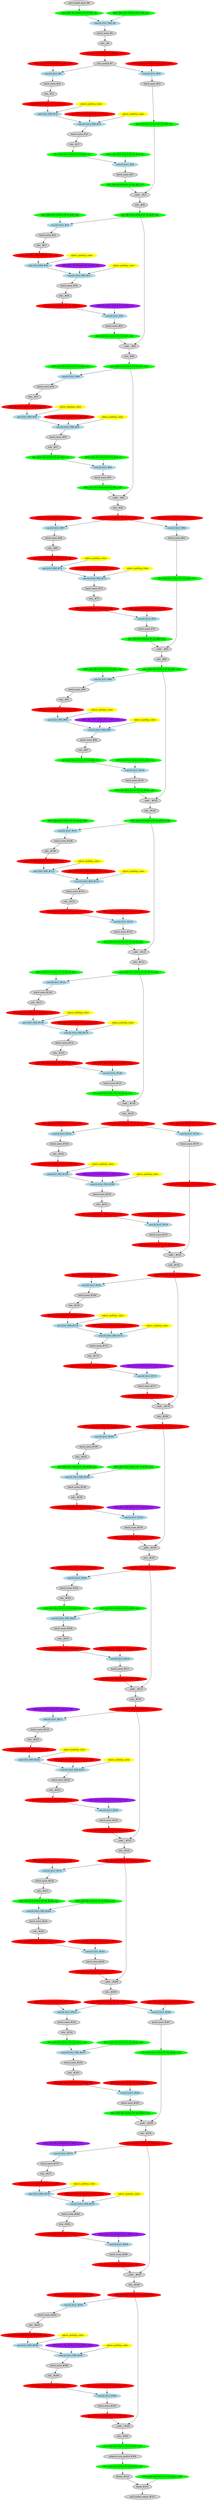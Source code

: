 strict digraph  {
"0 /nncf_model_input_0" [id=0, label="nncf_model_input_#0", style=filled, type=nncf_model_input];
"1 AsymmetricQuantizer/asymmetric_quantize_0" [color=green, id=1, label="AFQ_[B:8 M:A SGN:S PC:N]_#1_G0", style=filled, type=asymmetric_quantize];
"2 ResNet/NNCFConv2d[conv1]/ModuleDict[pre_ops]/UpdateWeight[0]/SymmetricQuantizer[op]/symmetric_quantize_0" [color=green, id=2, label="WFQ_[B:8 M:S SGN:S PC:Y]_#2_G0", style=filled, type=symmetric_quantize];
"3 ResNet/NNCFConv2d[conv1]/conv2d_0" [color=lightblue, id=3, label="conv2d_k7x7_PAD_#3", style=filled, type=conv2d];
"4 ResNet/BatchNorm2d[bn1]/batch_norm_0" [id=4, label="batch_norm_#4", style=filled, type=batch_norm];
"5 ResNet/ReLU[relu]/relu__0" [id=5, label="relu__#5", style=filled, type=relu_];
"6 ResNet/ReLU[relu]/SymmetricQuantizer/symmetric_quantize_0" [color=red, id=6, label="AFQ_[B:4 M:S SGN:U PC:N]_#6_G39", style=filled, type=symmetric_quantize];
"7 ResNet/MaxPool2d[maxpool]/max_pool2d_0" [id=7, label="max_pool2d_#7", style=filled, type=max_pool2d];
"8 ResNet/Sequential[layer1]/Bottleneck[0]/NNCFConv2d[conv1]/ModuleDict[pre_ops]/UpdateWeight[0]/SymmetricQuantizer[op]/symmetric_quantize_0" [color=red, id=8, label="WFQ_[B:4 M:S SGN:S PC:Y]_#8_G39", style=filled, type=symmetric_quantize];
"9 ResNet/Sequential[layer1]/Bottleneck[0]/NNCFConv2d[conv1]/conv2d_0" [color=lightblue, id=9, label="conv2d_k1x1_#9", style=filled, type=conv2d];
"10 ResNet/Sequential[layer1]/Bottleneck[0]/BatchNorm2d[bn1]/batch_norm_0" [id=10, label="batch_norm_#10", style=filled, type=batch_norm];
"11 ResNet/Sequential[layer1]/Bottleneck[0]/ReLU[relu]/relu__0" [id=11, label="relu__#11", style=filled, type=relu_];
"12 ResNet/Sequential[layer1]/Bottleneck[0]/ReLU[relu]/SymmetricQuantizer/symmetric_quantize_0" [color=red, id=12, label="AFQ_[B:4 M:S SGN:U PC:N]_#12_G1", style=filled, type=symmetric_quantize];
"13 ResNet/Sequential[layer1]/Bottleneck[0]/NNCFConv2d[conv2]/ModuleDict[pre_ops]/UpdateWeight[1]/SymmetricQuantizer[op]/symmetric_quantize_0" [color=red, id=13, label="WFQ_[B:4 M:S SGN:S PC:Y]_#13_G1", style=filled, type=symmetric_quantize];
"14 ResNet/Sequential[layer1]/Bottleneck[0]/NNCFConv2d[conv2]/pad_0" [color=lightblue, id=14, label="pad_k3x3_PAD_#14", style=filled, type=pad];
"15 ResNet/Sequential[layer1]/Bottleneck[0]/NNCFConv2d[conv2]/conv2d_0" [color=lightblue, id=15, label="conv2d_k3x3_PAD_#15", style=filled, type=conv2d];
"16 ResNet/Sequential[layer1]/Bottleneck[0]/BatchNorm2d[bn2]/batch_norm_0" [id=16, label="batch_norm_#16", style=filled, type=batch_norm];
"17 ResNet/Sequential[layer1]/Bottleneck[0]/ReLU[relu]/relu__1" [id=17, label="relu__#17", style=filled, type=relu_];
"18 ResNet/Sequential[layer1]/Bottleneck[0]/ReLU[relu]/AsymmetricQuantizer/asymmetric_quantize_0" [color=green, id=18, label="AFQ_[B:8 M:A SGN:S PC:N]_#18_G2", style=filled, type=asymmetric_quantize];
"19 ResNet/Sequential[layer1]/Bottleneck[0]/NNCFConv2d[conv3]/ModuleDict[pre_ops]/UpdateWeight[0]/SymmetricQuantizer[op]/symmetric_quantize_0" [color=green, id=19, label="WFQ_[B:8 M:S SGN:S PC:Y]_#19_G2", style=filled, type=symmetric_quantize];
"20 ResNet/Sequential[layer1]/Bottleneck[0]/NNCFConv2d[conv3]/conv2d_0" [color=lightblue, id=20, label="conv2d_k1x1_#20", style=filled, type=conv2d];
"21 ResNet/Sequential[layer1]/Bottleneck[0]/BatchNorm2d[bn3]/batch_norm_0" [id=21, label="batch_norm_#21", style=filled, type=batch_norm];
"22 ResNet/Sequential[layer1]/Bottleneck[0]/BatchNorm2d[bn3]/AsymmetricQuantizer/asymmetric_quantize_0" [color=green, id=22, label="AFQ_[B:8 M:A SGN:S PC:N]_#22_G3", style=filled, type=asymmetric_quantize];
"23 ResNet/Sequential[layer1]/Bottleneck[0]/Sequential[downsample]/NNCFConv2d[0]/ModuleDict[pre_ops]/UpdateWeight[0]/SymmetricQuantizer[op]/symmetric_quantize_0" [color=red, id=23, label="WFQ_[B:4 M:S SGN:S PC:Y]_#23_G39", style=filled, type=symmetric_quantize];
"24 ResNet/Sequential[layer1]/Bottleneck[0]/Sequential[downsample]/NNCFConv2d[0]/conv2d_0" [color=lightblue, id=24, label="conv2d_k1x1_#24", style=filled, type=conv2d];
"25 ResNet/Sequential[layer1]/Bottleneck[0]/Sequential[downsample]/BatchNorm2d[1]/batch_norm_0" [id=25, label="batch_norm_#25", style=filled, type=batch_norm];
"26 ResNet/Sequential[layer1]/Bottleneck[0]/Sequential[downsample]/BatchNorm2d[1]/AsymmetricQuantizer/asymmetric_quantize_0" [color=green, id=26, label="AFQ_[B:8 M:A SGN:S PC:N]_#26_G3", style=filled, type=asymmetric_quantize];
"27 ResNet/Sequential[layer1]/Bottleneck[0]/__iadd___0" [id=27, label="__iadd___#27", style=filled, type=__iadd__];
"28 ResNet/Sequential[layer1]/Bottleneck[0]/ReLU[relu]/relu__2" [id=28, label="relu__#28", style=filled, type=relu_];
"29 ResNet/Sequential[layer1]/Bottleneck[0]/ReLU[relu]/AsymmetricQuantizer/asymmetric_quantize_1" [color=green, id=29, label="AFQ_[B:8 M:A SGN:S PC:N]_#29_G40", style=filled, type=asymmetric_quantize];
"30 ResNet/Sequential[layer1]/Bottleneck[1]/NNCFConv2d[conv1]/ModuleDict[pre_ops]/UpdateWeight[0]/SymmetricQuantizer[op]/symmetric_quantize_0" [color=green, id=30, label="WFQ_[B:8 M:S SGN:S PC:Y]_#30_G40", style=filled, type=symmetric_quantize];
"31 ResNet/Sequential[layer1]/Bottleneck[1]/NNCFConv2d[conv1]/conv2d_0" [color=lightblue, id=31, label="conv2d_k1x1_#31", style=filled, type=conv2d];
"32 ResNet/Sequential[layer1]/Bottleneck[1]/BatchNorm2d[bn1]/batch_norm_0" [id=32, label="batch_norm_#32", style=filled, type=batch_norm];
"33 ResNet/Sequential[layer1]/Bottleneck[1]/ReLU[relu]/relu__0" [id=33, label="relu__#33", style=filled, type=relu_];
"34 ResNet/Sequential[layer1]/Bottleneck[1]/ReLU[relu]/SymmetricQuantizer/symmetric_quantize_0" [color=red, id=34, label="AFQ_[B:4 M:S SGN:U PC:N]_#34_G4", style=filled, type=symmetric_quantize];
"35 ResNet/Sequential[layer1]/Bottleneck[1]/NNCFConv2d[conv2]/ModuleDict[pre_ops]/UpdateWeight[1]/SymmetricQuantizer[op]/symmetric_quantize_0" [color=purple, id=35, label="WFQ_[B:2 M:S SGN:S PC:Y]_#35_G4", style=filled, type=symmetric_quantize];
"36 ResNet/Sequential[layer1]/Bottleneck[1]/NNCFConv2d[conv2]/pad_0" [color=lightblue, id=36, label="pad_k3x3_PAD_#36", style=filled, type=pad];
"37 ResNet/Sequential[layer1]/Bottleneck[1]/NNCFConv2d[conv2]/conv2d_0" [color=lightblue, id=37, label="conv2d_k3x3_PAD_#37", style=filled, type=conv2d];
"38 ResNet/Sequential[layer1]/Bottleneck[1]/BatchNorm2d[bn2]/batch_norm_0" [id=38, label="batch_norm_#38", style=filled, type=batch_norm];
"39 ResNet/Sequential[layer1]/Bottleneck[1]/ReLU[relu]/relu__1" [id=39, label="relu__#39", style=filled, type=relu_];
"40 ResNet/Sequential[layer1]/Bottleneck[1]/ReLU[relu]/SymmetricQuantizer/symmetric_quantize_1" [color=red, id=40, label="AFQ_[B:4 M:S SGN:U PC:N]_#40_G5", style=filled, type=symmetric_quantize];
"41 ResNet/Sequential[layer1]/Bottleneck[1]/NNCFConv2d[conv3]/ModuleDict[pre_ops]/UpdateWeight[0]/SymmetricQuantizer[op]/symmetric_quantize_0" [color=purple, id=41, label="WFQ_[B:2 M:S SGN:S PC:Y]_#41_G5", style=filled, type=symmetric_quantize];
"42 ResNet/Sequential[layer1]/Bottleneck[1]/NNCFConv2d[conv3]/conv2d_0" [color=lightblue, id=42, label="conv2d_k1x1_#42", style=filled, type=conv2d];
"43 ResNet/Sequential[layer1]/Bottleneck[1]/BatchNorm2d[bn3]/batch_norm_0" [id=43, label="batch_norm_#43", style=filled, type=batch_norm];
"44 ResNet/Sequential[layer1]/Bottleneck[1]/BatchNorm2d[bn3]/AsymmetricQuantizer/asymmetric_quantize_0" [color=green, id=44, label="AFQ_[B:8 M:A SGN:S PC:N]_#44_G40", style=filled, type=asymmetric_quantize];
"45 ResNet/Sequential[layer1]/Bottleneck[1]/__iadd___0" [id=45, label="__iadd___#45", style=filled, type=__iadd__];
"46 ResNet/Sequential[layer1]/Bottleneck[1]/ReLU[relu]/relu__2" [id=46, label="relu__#46", style=filled, type=relu_];
"47 ResNet/Sequential[layer1]/Bottleneck[1]/ReLU[relu]/AsymmetricQuantizer/asymmetric_quantize_0" [color=green, id=47, label="AFQ_[B:8 M:A SGN:S PC:N]_#47_G41", style=filled, type=asymmetric_quantize];
"48 ResNet/Sequential[layer1]/Bottleneck[2]/NNCFConv2d[conv1]/ModuleDict[pre_ops]/UpdateWeight[0]/SymmetricQuantizer[op]/symmetric_quantize_0" [color=green, id=48, label="WFQ_[B:8 M:S SGN:S PC:Y]_#48_G41", style=filled, type=symmetric_quantize];
"49 ResNet/Sequential[layer1]/Bottleneck[2]/NNCFConv2d[conv1]/conv2d_0" [color=lightblue, id=49, label="conv2d_k1x1_#49", style=filled, type=conv2d];
"50 ResNet/Sequential[layer1]/Bottleneck[2]/BatchNorm2d[bn1]/batch_norm_0" [id=50, label="batch_norm_#50", style=filled, type=batch_norm];
"51 ResNet/Sequential[layer1]/Bottleneck[2]/ReLU[relu]/relu__0" [id=51, label="relu__#51", style=filled, type=relu_];
"52 ResNet/Sequential[layer1]/Bottleneck[2]/ReLU[relu]/SymmetricQuantizer/symmetric_quantize_0" [color=red, id=52, label="AFQ_[B:4 M:S SGN:U PC:N]_#52_G6", style=filled, type=symmetric_quantize];
"53 ResNet/Sequential[layer1]/Bottleneck[2]/NNCFConv2d[conv2]/ModuleDict[pre_ops]/UpdateWeight[1]/SymmetricQuantizer[op]/symmetric_quantize_0" [color=red, id=53, label="WFQ_[B:4 M:S SGN:S PC:Y]_#53_G6", style=filled, type=symmetric_quantize];
"54 ResNet/Sequential[layer1]/Bottleneck[2]/NNCFConv2d[conv2]/pad_0" [color=lightblue, id=54, label="pad_k3x3_PAD_#54", style=filled, type=pad];
"55 ResNet/Sequential[layer1]/Bottleneck[2]/NNCFConv2d[conv2]/conv2d_0" [color=lightblue, id=55, label="conv2d_k3x3_PAD_#55", style=filled, type=conv2d];
"56 ResNet/Sequential[layer1]/Bottleneck[2]/BatchNorm2d[bn2]/batch_norm_0" [id=56, label="batch_norm_#56", style=filled, type=batch_norm];
"57 ResNet/Sequential[layer1]/Bottleneck[2]/ReLU[relu]/relu__1" [id=57, label="relu__#57", style=filled, type=relu_];
"58 ResNet/Sequential[layer1]/Bottleneck[2]/ReLU[relu]/AsymmetricQuantizer/asymmetric_quantize_0" [color=green, id=58, label="AFQ_[B:8 M:A SGN:S PC:N]_#58_G7", style=filled, type=asymmetric_quantize];
"59 ResNet/Sequential[layer1]/Bottleneck[2]/NNCFConv2d[conv3]/ModuleDict[pre_ops]/UpdateWeight[0]/SymmetricQuantizer[op]/symmetric_quantize_0" [color=green, id=59, label="WFQ_[B:8 M:S SGN:S PC:Y]_#59_G7", style=filled, type=symmetric_quantize];
"60 ResNet/Sequential[layer1]/Bottleneck[2]/NNCFConv2d[conv3]/conv2d_0" [color=lightblue, id=60, label="conv2d_k1x1_#60", style=filled, type=conv2d];
"61 ResNet/Sequential[layer1]/Bottleneck[2]/BatchNorm2d[bn3]/batch_norm_0" [id=61, label="batch_norm_#61", style=filled, type=batch_norm];
"62 ResNet/Sequential[layer1]/Bottleneck[2]/BatchNorm2d[bn3]/AsymmetricQuantizer/asymmetric_quantize_0" [color=green, id=62, label="AFQ_[B:8 M:A SGN:S PC:N]_#62_G41", style=filled, type=asymmetric_quantize];
"63 ResNet/Sequential[layer1]/Bottleneck[2]/__iadd___0" [id=63, label="__iadd___#63", style=filled, type=__iadd__];
"64 ResNet/Sequential[layer1]/Bottleneck[2]/ReLU[relu]/relu__2" [id=64, label="relu__#64", style=filled, type=relu_];
"65 ResNet/Sequential[layer1]/Bottleneck[2]/ReLU[relu]/SymmetricQuantizer/symmetric_quantize_1" [color=red, id=65, label="AFQ_[B:4 M:S SGN:U PC:N]_#65_G42", style=filled, type=symmetric_quantize];
"66 ResNet/Sequential[layer2]/Bottleneck[0]/NNCFConv2d[conv1]/ModuleDict[pre_ops]/UpdateWeight[0]/SymmetricQuantizer[op]/symmetric_quantize_0" [color=red, id=66, label="WFQ_[B:4 M:S SGN:S PC:Y]_#66_G42", style=filled, type=symmetric_quantize];
"67 ResNet/Sequential[layer2]/Bottleneck[0]/NNCFConv2d[conv1]/conv2d_0" [color=lightblue, id=67, label="conv2d_k1x1_#67", style=filled, type=conv2d];
"68 ResNet/Sequential[layer2]/Bottleneck[0]/BatchNorm2d[bn1]/batch_norm_0" [id=68, label="batch_norm_#68", style=filled, type=batch_norm];
"69 ResNet/Sequential[layer2]/Bottleneck[0]/ReLU[relu]/relu__0" [id=69, label="relu__#69", style=filled, type=relu_];
"70 ResNet/Sequential[layer2]/Bottleneck[0]/ReLU[relu]/SymmetricQuantizer/symmetric_quantize_0" [color=red, id=70, label="AFQ_[B:4 M:S SGN:U PC:N]_#70_G8", style=filled, type=symmetric_quantize];
"71 ResNet/Sequential[layer2]/Bottleneck[0]/NNCFConv2d[conv2]/ModuleDict[pre_ops]/UpdateWeight[1]/SymmetricQuantizer[op]/symmetric_quantize_0" [color=red, id=71, label="WFQ_[B:4 M:S SGN:S PC:Y]_#71_G8", style=filled, type=symmetric_quantize];
"72 ResNet/Sequential[layer2]/Bottleneck[0]/NNCFConv2d[conv2]/pad_0" [color=lightblue, id=72, label="pad_k3x3_PAD_#72", style=filled, type=pad];
"73 ResNet/Sequential[layer2]/Bottleneck[0]/NNCFConv2d[conv2]/conv2d_0" [color=lightblue, id=73, label="conv2d_k3x3_PAD_#73", style=filled, type=conv2d];
"74 ResNet/Sequential[layer2]/Bottleneck[0]/BatchNorm2d[bn2]/batch_norm_0" [id=74, label="batch_norm_#74", style=filled, type=batch_norm];
"75 ResNet/Sequential[layer2]/Bottleneck[0]/ReLU[relu]/relu__1" [id=75, label="relu__#75", style=filled, type=relu_];
"76 ResNet/Sequential[layer2]/Bottleneck[0]/ReLU[relu]/SymmetricQuantizer/symmetric_quantize_1" [color=red, id=76, label="AFQ_[B:4 M:S SGN:U PC:N]_#76_G9", style=filled, type=symmetric_quantize];
"77 ResNet/Sequential[layer2]/Bottleneck[0]/NNCFConv2d[conv3]/ModuleDict[pre_ops]/UpdateWeight[0]/SymmetricQuantizer[op]/symmetric_quantize_0" [color=red, id=77, label="WFQ_[B:4 M:S SGN:S PC:Y]_#77_G9", style=filled, type=symmetric_quantize];
"78 ResNet/Sequential[layer2]/Bottleneck[0]/NNCFConv2d[conv3]/conv2d_0" [color=lightblue, id=78, label="conv2d_k1x1_#78", style=filled, type=conv2d];
"79 ResNet/Sequential[layer2]/Bottleneck[0]/BatchNorm2d[bn3]/batch_norm_0" [id=79, label="batch_norm_#79", style=filled, type=batch_norm];
"80 ResNet/Sequential[layer2]/Bottleneck[0]/BatchNorm2d[bn3]/AsymmetricQuantizer/asymmetric_quantize_0" [color=green, id=80, label="AFQ_[B:8 M:A SGN:S PC:N]_#80_G10", style=filled, type=asymmetric_quantize];
"81 ResNet/Sequential[layer2]/Bottleneck[0]/Sequential[downsample]/NNCFConv2d[0]/ModuleDict[pre_ops]/UpdateWeight[0]/SymmetricQuantizer[op]/symmetric_quantize_0" [color=red, id=81, label="WFQ_[B:4 M:S SGN:S PC:Y]_#81_G42", style=filled, type=symmetric_quantize];
"82 ResNet/Sequential[layer2]/Bottleneck[0]/Sequential[downsample]/NNCFConv2d[0]/conv2d_0" [color=lightblue, id=82, label="conv2d_k1x1_#82", style=filled, type=conv2d];
"83 ResNet/Sequential[layer2]/Bottleneck[0]/Sequential[downsample]/BatchNorm2d[1]/batch_norm_0" [id=83, label="batch_norm_#83", style=filled, type=batch_norm];
"84 ResNet/Sequential[layer2]/Bottleneck[0]/Sequential[downsample]/BatchNorm2d[1]/AsymmetricQuantizer/asymmetric_quantize_0" [color=green, id=84, label="AFQ_[B:8 M:A SGN:S PC:N]_#84_G10", style=filled, type=asymmetric_quantize];
"85 ResNet/Sequential[layer2]/Bottleneck[0]/__iadd___0" [id=85, label="__iadd___#85", style=filled, type=__iadd__];
"86 ResNet/Sequential[layer2]/Bottleneck[0]/ReLU[relu]/relu__2" [id=86, label="relu__#86", style=filled, type=relu_];
"87 ResNet/Sequential[layer2]/Bottleneck[0]/ReLU[relu]/AsymmetricQuantizer/asymmetric_quantize_0" [color=green, id=87, label="AFQ_[B:8 M:A SGN:S PC:N]_#87_G43", style=filled, type=asymmetric_quantize];
"88 ResNet/Sequential[layer2]/Bottleneck[1]/NNCFConv2d[conv1]/ModuleDict[pre_ops]/UpdateWeight[0]/SymmetricQuantizer[op]/symmetric_quantize_0" [color=green, id=88, label="WFQ_[B:8 M:S SGN:S PC:Y]_#88_G43", style=filled, type=symmetric_quantize];
"89 ResNet/Sequential[layer2]/Bottleneck[1]/NNCFConv2d[conv1]/conv2d_0" [color=lightblue, id=89, label="conv2d_k1x1_#89", style=filled, type=conv2d];
"90 ResNet/Sequential[layer2]/Bottleneck[1]/BatchNorm2d[bn1]/batch_norm_0" [id=90, label="batch_norm_#90", style=filled, type=batch_norm];
"91 ResNet/Sequential[layer2]/Bottleneck[1]/ReLU[relu]/relu__0" [id=91, label="relu__#91", style=filled, type=relu_];
"92 ResNet/Sequential[layer2]/Bottleneck[1]/ReLU[relu]/SymmetricQuantizer/symmetric_quantize_0" [color=red, id=92, label="AFQ_[B:4 M:S SGN:U PC:N]_#92_G11", style=filled, type=symmetric_quantize];
"93 ResNet/Sequential[layer2]/Bottleneck[1]/NNCFConv2d[conv2]/ModuleDict[pre_ops]/UpdateWeight[1]/SymmetricQuantizer[op]/symmetric_quantize_0" [color=purple, id=93, label="WFQ_[B:2 M:S SGN:S PC:Y]_#93_G11", style=filled, type=symmetric_quantize];
"94 ResNet/Sequential[layer2]/Bottleneck[1]/NNCFConv2d[conv2]/pad_0" [color=lightblue, id=94, label="pad_k3x3_PAD_#94", style=filled, type=pad];
"95 ResNet/Sequential[layer2]/Bottleneck[1]/NNCFConv2d[conv2]/conv2d_0" [color=lightblue, id=95, label="conv2d_k3x3_PAD_#95", style=filled, type=conv2d];
"96 ResNet/Sequential[layer2]/Bottleneck[1]/BatchNorm2d[bn2]/batch_norm_0" [id=96, label="batch_norm_#96", style=filled, type=batch_norm];
"97 ResNet/Sequential[layer2]/Bottleneck[1]/ReLU[relu]/relu__1" [id=97, label="relu__#97", style=filled, type=relu_];
"98 ResNet/Sequential[layer2]/Bottleneck[1]/ReLU[relu]/AsymmetricQuantizer/asymmetric_quantize_0" [color=green, id=98, label="AFQ_[B:8 M:A SGN:S PC:N]_#98_G12", style=filled, type=asymmetric_quantize];
"99 ResNet/Sequential[layer2]/Bottleneck[1]/NNCFConv2d[conv3]/ModuleDict[pre_ops]/UpdateWeight[0]/SymmetricQuantizer[op]/symmetric_quantize_0" [color=green, id=99, label="WFQ_[B:8 M:S SGN:S PC:Y]_#99_G12", style=filled, type=symmetric_quantize];
"100 ResNet/Sequential[layer2]/Bottleneck[1]/NNCFConv2d[conv3]/conv2d_0" [color=lightblue, id=100, label="conv2d_k1x1_#100", style=filled, type=conv2d];
"101 ResNet/Sequential[layer2]/Bottleneck[1]/BatchNorm2d[bn3]/batch_norm_0" [id=101, label="batch_norm_#101", style=filled, type=batch_norm];
"102 ResNet/Sequential[layer2]/Bottleneck[1]/BatchNorm2d[bn3]/AsymmetricQuantizer/asymmetric_quantize_0" [color=green, id=102, label="AFQ_[B:8 M:A SGN:S PC:N]_#102_G43", style=filled, type=asymmetric_quantize];
"103 ResNet/Sequential[layer2]/Bottleneck[1]/__iadd___0" [id=103, label="__iadd___#103", style=filled, type=__iadd__];
"104 ResNet/Sequential[layer2]/Bottleneck[1]/ReLU[relu]/relu__2" [id=104, label="relu__#104", style=filled, type=relu_];
"105 ResNet/Sequential[layer2]/Bottleneck[1]/ReLU[relu]/AsymmetricQuantizer/asymmetric_quantize_1" [color=green, id=105, label="AFQ_[B:8 M:A SGN:S PC:N]_#105_G44", style=filled, type=asymmetric_quantize];
"106 ResNet/Sequential[layer2]/Bottleneck[2]/NNCFConv2d[conv1]/ModuleDict[pre_ops]/UpdateWeight[0]/SymmetricQuantizer[op]/symmetric_quantize_0" [color=green, id=106, label="WFQ_[B:8 M:S SGN:S PC:Y]_#106_G44", style=filled, type=symmetric_quantize];
"107 ResNet/Sequential[layer2]/Bottleneck[2]/NNCFConv2d[conv1]/conv2d_0" [color=lightblue, id=107, label="conv2d_k1x1_#107", style=filled, type=conv2d];
"108 ResNet/Sequential[layer2]/Bottleneck[2]/BatchNorm2d[bn1]/batch_norm_0" [id=108, label="batch_norm_#108", style=filled, type=batch_norm];
"109 ResNet/Sequential[layer2]/Bottleneck[2]/ReLU[relu]/relu__0" [id=109, label="relu__#109", style=filled, type=relu_];
"110 ResNet/Sequential[layer2]/Bottleneck[2]/ReLU[relu]/SymmetricQuantizer/symmetric_quantize_0" [color=red, id=110, label="AFQ_[B:4 M:S SGN:U PC:N]_#110_G13", style=filled, type=symmetric_quantize];
"111 ResNet/Sequential[layer2]/Bottleneck[2]/NNCFConv2d[conv2]/ModuleDict[pre_ops]/UpdateWeight[1]/SymmetricQuantizer[op]/symmetric_quantize_0" [color=red, id=111, label="WFQ_[B:4 M:S SGN:S PC:Y]_#111_G13", style=filled, type=symmetric_quantize];
"112 ResNet/Sequential[layer2]/Bottleneck[2]/NNCFConv2d[conv2]/pad_0" [color=lightblue, id=112, label="pad_k3x3_PAD_#112", style=filled, type=pad];
"113 ResNet/Sequential[layer2]/Bottleneck[2]/NNCFConv2d[conv2]/conv2d_0" [color=lightblue, id=113, label="conv2d_k3x3_PAD_#113", style=filled, type=conv2d];
"114 ResNet/Sequential[layer2]/Bottleneck[2]/BatchNorm2d[bn2]/batch_norm_0" [id=114, label="batch_norm_#114", style=filled, type=batch_norm];
"115 ResNet/Sequential[layer2]/Bottleneck[2]/ReLU[relu]/relu__1" [id=115, label="relu__#115", style=filled, type=relu_];
"116 ResNet/Sequential[layer2]/Bottleneck[2]/ReLU[relu]/SymmetricQuantizer/symmetric_quantize_1" [color=red, id=116, label="AFQ_[B:4 M:S SGN:U PC:N]_#116_G14", style=filled, type=symmetric_quantize];
"117 ResNet/Sequential[layer2]/Bottleneck[2]/NNCFConv2d[conv3]/ModuleDict[pre_ops]/UpdateWeight[0]/SymmetricQuantizer[op]/symmetric_quantize_0" [color=red, id=117, label="WFQ_[B:4 M:S SGN:S PC:Y]_#117_G14", style=filled, type=symmetric_quantize];
"118 ResNet/Sequential[layer2]/Bottleneck[2]/NNCFConv2d[conv3]/conv2d_0" [color=lightblue, id=118, label="conv2d_k1x1_#118", style=filled, type=conv2d];
"119 ResNet/Sequential[layer2]/Bottleneck[2]/BatchNorm2d[bn3]/batch_norm_0" [id=119, label="batch_norm_#119", style=filled, type=batch_norm];
"120 ResNet/Sequential[layer2]/Bottleneck[2]/BatchNorm2d[bn3]/AsymmetricQuantizer/asymmetric_quantize_0" [color=green, id=120, label="AFQ_[B:8 M:A SGN:S PC:N]_#120_G44", style=filled, type=asymmetric_quantize];
"121 ResNet/Sequential[layer2]/Bottleneck[2]/__iadd___0" [id=121, label="__iadd___#121", style=filled, type=__iadd__];
"122 ResNet/Sequential[layer2]/Bottleneck[2]/ReLU[relu]/relu__2" [id=122, label="relu__#122", style=filled, type=relu_];
"123 ResNet/Sequential[layer2]/Bottleneck[2]/ReLU[relu]/AsymmetricQuantizer/asymmetric_quantize_0" [color=green, id=123, label="AFQ_[B:8 M:A SGN:S PC:N]_#123_G45", style=filled, type=asymmetric_quantize];
"124 ResNet/Sequential[layer2]/Bottleneck[3]/NNCFConv2d[conv1]/ModuleDict[pre_ops]/UpdateWeight[0]/SymmetricQuantizer[op]/symmetric_quantize_0" [color=green, id=124, label="WFQ_[B:8 M:S SGN:S PC:Y]_#124_G45", style=filled, type=symmetric_quantize];
"125 ResNet/Sequential[layer2]/Bottleneck[3]/NNCFConv2d[conv1]/conv2d_0" [color=lightblue, id=125, label="conv2d_k1x1_#125", style=filled, type=conv2d];
"126 ResNet/Sequential[layer2]/Bottleneck[3]/BatchNorm2d[bn1]/batch_norm_0" [id=126, label="batch_norm_#126", style=filled, type=batch_norm];
"127 ResNet/Sequential[layer2]/Bottleneck[3]/ReLU[relu]/relu__0" [id=127, label="relu__#127", style=filled, type=relu_];
"128 ResNet/Sequential[layer2]/Bottleneck[3]/ReLU[relu]/SymmetricQuantizer/symmetric_quantize_0" [color=red, id=128, label="AFQ_[B:4 M:S SGN:U PC:N]_#128_G15", style=filled, type=symmetric_quantize];
"129 ResNet/Sequential[layer2]/Bottleneck[3]/NNCFConv2d[conv2]/ModuleDict[pre_ops]/UpdateWeight[1]/SymmetricQuantizer[op]/symmetric_quantize_0" [color=red, id=129, label="WFQ_[B:4 M:S SGN:S PC:Y]_#129_G15", style=filled, type=symmetric_quantize];
"130 ResNet/Sequential[layer2]/Bottleneck[3]/NNCFConv2d[conv2]/pad_0" [color=lightblue, id=130, label="pad_k3x3_PAD_#130", style=filled, type=pad];
"131 ResNet/Sequential[layer2]/Bottleneck[3]/NNCFConv2d[conv2]/conv2d_0" [color=lightblue, id=131, label="conv2d_k3x3_PAD_#131", style=filled, type=conv2d];
"132 ResNet/Sequential[layer2]/Bottleneck[3]/BatchNorm2d[bn2]/batch_norm_0" [id=132, label="batch_norm_#132", style=filled, type=batch_norm];
"133 ResNet/Sequential[layer2]/Bottleneck[3]/ReLU[relu]/relu__1" [id=133, label="relu__#133", style=filled, type=relu_];
"134 ResNet/Sequential[layer2]/Bottleneck[3]/ReLU[relu]/SymmetricQuantizer/symmetric_quantize_1" [color=red, id=134, label="AFQ_[B:4 M:S SGN:U PC:N]_#134_G16", style=filled, type=symmetric_quantize];
"135 ResNet/Sequential[layer2]/Bottleneck[3]/NNCFConv2d[conv3]/ModuleDict[pre_ops]/UpdateWeight[0]/SymmetricQuantizer[op]/symmetric_quantize_0" [color=red, id=135, label="WFQ_[B:4 M:S SGN:S PC:Y]_#135_G16", style=filled, type=symmetric_quantize];
"136 ResNet/Sequential[layer2]/Bottleneck[3]/NNCFConv2d[conv3]/conv2d_0" [color=lightblue, id=136, label="conv2d_k1x1_#136", style=filled, type=conv2d];
"137 ResNet/Sequential[layer2]/Bottleneck[3]/BatchNorm2d[bn3]/batch_norm_0" [id=137, label="batch_norm_#137", style=filled, type=batch_norm];
"138 ResNet/Sequential[layer2]/Bottleneck[3]/BatchNorm2d[bn3]/AsymmetricQuantizer/asymmetric_quantize_0" [color=green, id=138, label="AFQ_[B:8 M:A SGN:S PC:N]_#138_G45", style=filled, type=asymmetric_quantize];
"139 ResNet/Sequential[layer2]/Bottleneck[3]/__iadd___0" [id=139, label="__iadd___#139", style=filled, type=__iadd__];
"140 ResNet/Sequential[layer2]/Bottleneck[3]/ReLU[relu]/relu__2" [id=140, label="relu__#140", style=filled, type=relu_];
"141 ResNet/Sequential[layer2]/Bottleneck[3]/ReLU[relu]/SymmetricQuantizer/symmetric_quantize_2" [color=red, id=141, label="AFQ_[B:4 M:S SGN:U PC:N]_#141_G46", style=filled, type=symmetric_quantize];
"142 ResNet/Sequential[layer3]/Bottleneck[0]/NNCFConv2d[conv1]/ModuleDict[pre_ops]/UpdateWeight[0]/SymmetricQuantizer[op]/symmetric_quantize_0" [color=red, id=142, label="WFQ_[B:4 M:S SGN:S PC:Y]_#142_G46", style=filled, type=symmetric_quantize];
"143 ResNet/Sequential[layer3]/Bottleneck[0]/NNCFConv2d[conv1]/conv2d_0" [color=lightblue, id=143, label="conv2d_k1x1_#143", style=filled, type=conv2d];
"144 ResNet/Sequential[layer3]/Bottleneck[0]/BatchNorm2d[bn1]/batch_norm_0" [id=144, label="batch_norm_#144", style=filled, type=batch_norm];
"145 ResNet/Sequential[layer3]/Bottleneck[0]/ReLU[relu]/relu__0" [id=145, label="relu__#145", style=filled, type=relu_];
"146 ResNet/Sequential[layer3]/Bottleneck[0]/ReLU[relu]/SymmetricQuantizer/symmetric_quantize_0" [color=red, id=146, label="AFQ_[B:4 M:S SGN:U PC:N]_#146_G17", style=filled, type=symmetric_quantize];
"147 ResNet/Sequential[layer3]/Bottleneck[0]/NNCFConv2d[conv2]/ModuleDict[pre_ops]/UpdateWeight[1]/SymmetricQuantizer[op]/symmetric_quantize_0" [color=purple, id=147, label="WFQ_[B:2 M:S SGN:S PC:Y]_#147_G17", style=filled, type=symmetric_quantize];
"148 ResNet/Sequential[layer3]/Bottleneck[0]/NNCFConv2d[conv2]/pad_0" [color=lightblue, id=148, label="pad_k3x3_PAD_#148", style=filled, type=pad];
"149 ResNet/Sequential[layer3]/Bottleneck[0]/NNCFConv2d[conv2]/conv2d_0" [color=lightblue, id=149, label="conv2d_k3x3_PAD_#149", style=filled, type=conv2d];
"150 ResNet/Sequential[layer3]/Bottleneck[0]/BatchNorm2d[bn2]/batch_norm_0" [id=150, label="batch_norm_#150", style=filled, type=batch_norm];
"151 ResNet/Sequential[layer3]/Bottleneck[0]/ReLU[relu]/relu__1" [id=151, label="relu__#151", style=filled, type=relu_];
"152 ResNet/Sequential[layer3]/Bottleneck[0]/ReLU[relu]/SymmetricQuantizer/symmetric_quantize_1" [color=red, id=152, label="AFQ_[B:4 M:S SGN:U PC:N]_#152_G18", style=filled, type=symmetric_quantize];
"153 ResNet/Sequential[layer3]/Bottleneck[0]/NNCFConv2d[conv3]/ModuleDict[pre_ops]/UpdateWeight[0]/SymmetricQuantizer[op]/symmetric_quantize_0" [color=red, id=153, label="WFQ_[B:4 M:S SGN:S PC:Y]_#153_G18", style=filled, type=symmetric_quantize];
"154 ResNet/Sequential[layer3]/Bottleneck[0]/NNCFConv2d[conv3]/conv2d_0" [color=lightblue, id=154, label="conv2d_k1x1_#154", style=filled, type=conv2d];
"155 ResNet/Sequential[layer3]/Bottleneck[0]/BatchNorm2d[bn3]/batch_norm_0" [id=155, label="batch_norm_#155", style=filled, type=batch_norm];
"156 ResNet/Sequential[layer3]/Bottleneck[0]/BatchNorm2d[bn3]/SymmetricQuantizer/symmetric_quantize_0" [color=red, id=156, label="AFQ_[B:4 M:S SGN:S PC:N]_#156_G19", style=filled, type=symmetric_quantize];
"157 ResNet/Sequential[layer3]/Bottleneck[0]/Sequential[downsample]/NNCFConv2d[0]/ModuleDict[pre_ops]/UpdateWeight[0]/SymmetricQuantizer[op]/symmetric_quantize_0" [color=red, id=157, label="WFQ_[B:4 M:S SGN:S PC:Y]_#157_G46", style=filled, type=symmetric_quantize];
"158 ResNet/Sequential[layer3]/Bottleneck[0]/Sequential[downsample]/NNCFConv2d[0]/conv2d_0" [color=lightblue, id=158, label="conv2d_k1x1_#158", style=filled, type=conv2d];
"159 ResNet/Sequential[layer3]/Bottleneck[0]/Sequential[downsample]/BatchNorm2d[1]/batch_norm_0" [id=159, label="batch_norm_#159", style=filled, type=batch_norm];
"160 ResNet/Sequential[layer3]/Bottleneck[0]/Sequential[downsample]/BatchNorm2d[1]/SymmetricQuantizer/symmetric_quantize_0" [color=red, id=160, label="AFQ_[B:4 M:S SGN:S PC:N]_#160_G19", style=filled, type=symmetric_quantize];
"161 ResNet/Sequential[layer3]/Bottleneck[0]/__iadd___0" [id=161, label="__iadd___#161", style=filled, type=__iadd__];
"162 ResNet/Sequential[layer3]/Bottleneck[0]/ReLU[relu]/relu__2" [id=162, label="relu__#162", style=filled, type=relu_];
"163 ResNet/Sequential[layer3]/Bottleneck[0]/ReLU[relu]/SymmetricQuantizer/symmetric_quantize_2" [color=red, id=163, label="AFQ_[B:4 M:S SGN:S PC:N]_#163_G47", style=filled, type=symmetric_quantize];
"164 ResNet/Sequential[layer3]/Bottleneck[1]/NNCFConv2d[conv1]/ModuleDict[pre_ops]/UpdateWeight[0]/SymmetricQuantizer[op]/symmetric_quantize_0" [color=red, id=164, label="WFQ_[B:4 M:S SGN:S PC:Y]_#164_G47", style=filled, type=symmetric_quantize];
"165 ResNet/Sequential[layer3]/Bottleneck[1]/NNCFConv2d[conv1]/conv2d_0" [color=lightblue, id=165, label="conv2d_k1x1_#165", style=filled, type=conv2d];
"166 ResNet/Sequential[layer3]/Bottleneck[1]/BatchNorm2d[bn1]/batch_norm_0" [id=166, label="batch_norm_#166", style=filled, type=batch_norm];
"167 ResNet/Sequential[layer3]/Bottleneck[1]/ReLU[relu]/relu__0" [id=167, label="relu__#167", style=filled, type=relu_];
"168 ResNet/Sequential[layer3]/Bottleneck[1]/ReLU[relu]/SymmetricQuantizer/symmetric_quantize_0" [color=red, id=168, label="AFQ_[B:4 M:S SGN:U PC:N]_#168_G20", style=filled, type=symmetric_quantize];
"169 ResNet/Sequential[layer3]/Bottleneck[1]/NNCFConv2d[conv2]/ModuleDict[pre_ops]/UpdateWeight[1]/SymmetricQuantizer[op]/symmetric_quantize_0" [color=red, id=169, label="WFQ_[B:4 M:S SGN:S PC:Y]_#169_G20", style=filled, type=symmetric_quantize];
"170 ResNet/Sequential[layer3]/Bottleneck[1]/NNCFConv2d[conv2]/pad_0" [color=lightblue, id=170, label="pad_k3x3_PAD_#170", style=filled, type=pad];
"171 ResNet/Sequential[layer3]/Bottleneck[1]/NNCFConv2d[conv2]/conv2d_0" [color=lightblue, id=171, label="conv2d_k3x3_PAD_#171", style=filled, type=conv2d];
"172 ResNet/Sequential[layer3]/Bottleneck[1]/BatchNorm2d[bn2]/batch_norm_0" [id=172, label="batch_norm_#172", style=filled, type=batch_norm];
"173 ResNet/Sequential[layer3]/Bottleneck[1]/ReLU[relu]/relu__1" [id=173, label="relu__#173", style=filled, type=relu_];
"174 ResNet/Sequential[layer3]/Bottleneck[1]/ReLU[relu]/SymmetricQuantizer/symmetric_quantize_1" [color=red, id=174, label="AFQ_[B:4 M:S SGN:U PC:N]_#174_G21", style=filled, type=symmetric_quantize];
"175 ResNet/Sequential[layer3]/Bottleneck[1]/NNCFConv2d[conv3]/ModuleDict[pre_ops]/UpdateWeight[0]/SymmetricQuantizer[op]/symmetric_quantize_0" [color=purple, id=175, label="WFQ_[B:2 M:S SGN:S PC:Y]_#175_G21", style=filled, type=symmetric_quantize];
"176 ResNet/Sequential[layer3]/Bottleneck[1]/NNCFConv2d[conv3]/conv2d_0" [color=lightblue, id=176, label="conv2d_k1x1_#176", style=filled, type=conv2d];
"177 ResNet/Sequential[layer3]/Bottleneck[1]/BatchNorm2d[bn3]/batch_norm_0" [id=177, label="batch_norm_#177", style=filled, type=batch_norm];
"178 ResNet/Sequential[layer3]/Bottleneck[1]/BatchNorm2d[bn3]/SymmetricQuantizer/symmetric_quantize_0" [color=red, id=178, label="AFQ_[B:4 M:S SGN:S PC:N]_#178_G47", style=filled, type=symmetric_quantize];
"179 ResNet/Sequential[layer3]/Bottleneck[1]/__iadd___0" [id=179, label="__iadd___#179", style=filled, type=__iadd__];
"180 ResNet/Sequential[layer3]/Bottleneck[1]/ReLU[relu]/relu__2" [id=180, label="relu__#180", style=filled, type=relu_];
"181 ResNet/Sequential[layer3]/Bottleneck[1]/ReLU[relu]/SymmetricQuantizer/symmetric_quantize_2" [color=red, id=181, label="AFQ_[B:4 M:S SGN:S PC:N]_#181_G48", style=filled, type=symmetric_quantize];
"182 ResNet/Sequential[layer3]/Bottleneck[2]/NNCFConv2d[conv1]/ModuleDict[pre_ops]/UpdateWeight[0]/SymmetricQuantizer[op]/symmetric_quantize_0" [color=red, id=182, label="WFQ_[B:4 M:S SGN:S PC:Y]_#182_G48", style=filled, type=symmetric_quantize];
"183 ResNet/Sequential[layer3]/Bottleneck[2]/NNCFConv2d[conv1]/conv2d_0" [color=lightblue, id=183, label="conv2d_k1x1_#183", style=filled, type=conv2d];
"184 ResNet/Sequential[layer3]/Bottleneck[2]/BatchNorm2d[bn1]/batch_norm_0" [id=184, label="batch_norm_#184", style=filled, type=batch_norm];
"185 ResNet/Sequential[layer3]/Bottleneck[2]/ReLU[relu]/relu__0" [id=185, label="relu__#185", style=filled, type=relu_];
"186 ResNet/Sequential[layer3]/Bottleneck[2]/ReLU[relu]/AsymmetricQuantizer/asymmetric_quantize_0" [color=green, id=186, label="AFQ_[B:8 M:A SGN:S PC:N]_#186_G22", style=filled, type=asymmetric_quantize];
"187 ResNet/Sequential[layer3]/Bottleneck[2]/NNCFConv2d[conv2]/ModuleDict[pre_ops]/UpdateWeight[0]/SymmetricQuantizer[op]/symmetric_quantize_0" [color=green, id=187, label="WFQ_[B:8 M:S SGN:S PC:Y]_#187_G22", style=filled, type=symmetric_quantize];
"188 ResNet/Sequential[layer3]/Bottleneck[2]/NNCFConv2d[conv2]/conv2d_0" [color=lightblue, id=188, label="conv2d_k3x3_PAD_#188", style=filled, type=conv2d];
"189 ResNet/Sequential[layer3]/Bottleneck[2]/BatchNorm2d[bn2]/batch_norm_0" [id=189, label="batch_norm_#189", style=filled, type=batch_norm];
"190 ResNet/Sequential[layer3]/Bottleneck[2]/ReLU[relu]/relu__1" [id=190, label="relu__#190", style=filled, type=relu_];
"191 ResNet/Sequential[layer3]/Bottleneck[2]/ReLU[relu]/SymmetricQuantizer/symmetric_quantize_0" [color=red, id=191, label="AFQ_[B:4 M:S SGN:U PC:N]_#191_G23", style=filled, type=symmetric_quantize];
"192 ResNet/Sequential[layer3]/Bottleneck[2]/NNCFConv2d[conv3]/ModuleDict[pre_ops]/UpdateWeight[0]/SymmetricQuantizer[op]/symmetric_quantize_0" [color=purple, id=192, label="WFQ_[B:2 M:S SGN:S PC:Y]_#192_G23", style=filled, type=symmetric_quantize];
"193 ResNet/Sequential[layer3]/Bottleneck[2]/NNCFConv2d[conv3]/conv2d_0" [color=lightblue, id=193, label="conv2d_k1x1_#193", style=filled, type=conv2d];
"194 ResNet/Sequential[layer3]/Bottleneck[2]/BatchNorm2d[bn3]/batch_norm_0" [id=194, label="batch_norm_#194", style=filled, type=batch_norm];
"195 ResNet/Sequential[layer3]/Bottleneck[2]/BatchNorm2d[bn3]/SymmetricQuantizer/symmetric_quantize_0" [color=red, id=195, label="AFQ_[B:4 M:S SGN:S PC:N]_#195_G48", style=filled, type=symmetric_quantize];
"196 ResNet/Sequential[layer3]/Bottleneck[2]/__iadd___0" [id=196, label="__iadd___#196", style=filled, type=__iadd__];
"197 ResNet/Sequential[layer3]/Bottleneck[2]/ReLU[relu]/relu__2" [id=197, label="relu__#197", style=filled, type=relu_];
"198 ResNet/Sequential[layer3]/Bottleneck[2]/ReLU[relu]/SymmetricQuantizer/symmetric_quantize_1" [color=red, id=198, label="AFQ_[B:4 M:S SGN:S PC:N]_#198_G49", style=filled, type=symmetric_quantize];
"199 ResNet/Sequential[layer3]/Bottleneck[3]/NNCFConv2d[conv1]/ModuleDict[pre_ops]/UpdateWeight[0]/SymmetricQuantizer[op]/symmetric_quantize_0" [color=red, id=199, label="WFQ_[B:4 M:S SGN:S PC:Y]_#199_G49", style=filled, type=symmetric_quantize];
"200 ResNet/Sequential[layer3]/Bottleneck[3]/NNCFConv2d[conv1]/conv2d_0" [color=lightblue, id=200, label="conv2d_k1x1_#200", style=filled, type=conv2d];
"201 ResNet/Sequential[layer3]/Bottleneck[3]/BatchNorm2d[bn1]/batch_norm_0" [id=201, label="batch_norm_#201", style=filled, type=batch_norm];
"202 ResNet/Sequential[layer3]/Bottleneck[3]/ReLU[relu]/relu__0" [id=202, label="relu__#202", style=filled, type=relu_];
"203 ResNet/Sequential[layer3]/Bottleneck[3]/ReLU[relu]/AsymmetricQuantizer/asymmetric_quantize_0" [color=green, id=203, label="AFQ_[B:8 M:A SGN:S PC:N]_#203_G24", style=filled, type=asymmetric_quantize];
"204 ResNet/Sequential[layer3]/Bottleneck[3]/NNCFConv2d[conv2]/ModuleDict[pre_ops]/UpdateWeight[0]/SymmetricQuantizer[op]/symmetric_quantize_0" [color=green, id=204, label="WFQ_[B:8 M:S SGN:S PC:Y]_#204_G24", style=filled, type=symmetric_quantize];
"205 ResNet/Sequential[layer3]/Bottleneck[3]/NNCFConv2d[conv2]/conv2d_0" [color=lightblue, id=205, label="conv2d_k3x3_PAD_#205", style=filled, type=conv2d];
"206 ResNet/Sequential[layer3]/Bottleneck[3]/BatchNorm2d[bn2]/batch_norm_0" [id=206, label="batch_norm_#206", style=filled, type=batch_norm];
"207 ResNet/Sequential[layer3]/Bottleneck[3]/ReLU[relu]/relu__1" [id=207, label="relu__#207", style=filled, type=relu_];
"208 ResNet/Sequential[layer3]/Bottleneck[3]/ReLU[relu]/SymmetricQuantizer/symmetric_quantize_0" [color=red, id=208, label="AFQ_[B:4 M:S SGN:U PC:N]_#208_G25", style=filled, type=symmetric_quantize];
"209 ResNet/Sequential[layer3]/Bottleneck[3]/NNCFConv2d[conv3]/ModuleDict[pre_ops]/UpdateWeight[0]/SymmetricQuantizer[op]/symmetric_quantize_0" [color=red, id=209, label="WFQ_[B:4 M:S SGN:S PC:Y]_#209_G25", style=filled, type=symmetric_quantize];
"210 ResNet/Sequential[layer3]/Bottleneck[3]/NNCFConv2d[conv3]/conv2d_0" [color=lightblue, id=210, label="conv2d_k1x1_#210", style=filled, type=conv2d];
"211 ResNet/Sequential[layer3]/Bottleneck[3]/BatchNorm2d[bn3]/batch_norm_0" [id=211, label="batch_norm_#211", style=filled, type=batch_norm];
"212 ResNet/Sequential[layer3]/Bottleneck[3]/BatchNorm2d[bn3]/SymmetricQuantizer/symmetric_quantize_0" [color=red, id=212, label="AFQ_[B:4 M:S SGN:S PC:N]_#212_G49", style=filled, type=symmetric_quantize];
"213 ResNet/Sequential[layer3]/Bottleneck[3]/__iadd___0" [id=213, label="__iadd___#213", style=filled, type=__iadd__];
"214 ResNet/Sequential[layer3]/Bottleneck[3]/ReLU[relu]/relu__2" [id=214, label="relu__#214", style=filled, type=relu_];
"215 ResNet/Sequential[layer3]/Bottleneck[3]/ReLU[relu]/SymmetricQuantizer/symmetric_quantize_1" [color=red, id=215, label="AFQ_[B:4 M:S SGN:S PC:N]_#215_G50", style=filled, type=symmetric_quantize];
"216 ResNet/Sequential[layer3]/Bottleneck[4]/NNCFConv2d[conv1]/ModuleDict[pre_ops]/UpdateWeight[0]/SymmetricQuantizer[op]/symmetric_quantize_0" [color=purple, id=216, label="WFQ_[B:2 M:S SGN:S PC:Y]_#216_G50", style=filled, type=symmetric_quantize];
"217 ResNet/Sequential[layer3]/Bottleneck[4]/NNCFConv2d[conv1]/conv2d_0" [color=lightblue, id=217, label="conv2d_k1x1_#217", style=filled, type=conv2d];
"218 ResNet/Sequential[layer3]/Bottleneck[4]/BatchNorm2d[bn1]/batch_norm_0" [id=218, label="batch_norm_#218", style=filled, type=batch_norm];
"219 ResNet/Sequential[layer3]/Bottleneck[4]/ReLU[relu]/relu__0" [id=219, label="relu__#219", style=filled, type=relu_];
"220 ResNet/Sequential[layer3]/Bottleneck[4]/ReLU[relu]/SymmetricQuantizer/symmetric_quantize_0" [color=red, id=220, label="AFQ_[B:4 M:S SGN:U PC:N]_#220_G26", style=filled, type=symmetric_quantize];
"221 ResNet/Sequential[layer3]/Bottleneck[4]/NNCFConv2d[conv2]/ModuleDict[pre_ops]/UpdateWeight[1]/SymmetricQuantizer[op]/symmetric_quantize_0" [color=red, id=221, label="WFQ_[B:4 M:S SGN:S PC:Y]_#221_G26", style=filled, type=symmetric_quantize];
"222 ResNet/Sequential[layer3]/Bottleneck[4]/NNCFConv2d[conv2]/pad_0" [color=lightblue, id=222, label="pad_k3x3_PAD_#222", style=filled, type=pad];
"223 ResNet/Sequential[layer3]/Bottleneck[4]/NNCFConv2d[conv2]/conv2d_0" [color=lightblue, id=223, label="conv2d_k3x3_PAD_#223", style=filled, type=conv2d];
"224 ResNet/Sequential[layer3]/Bottleneck[4]/BatchNorm2d[bn2]/batch_norm_0" [id=224, label="batch_norm_#224", style=filled, type=batch_norm];
"225 ResNet/Sequential[layer3]/Bottleneck[4]/ReLU[relu]/relu__1" [id=225, label="relu__#225", style=filled, type=relu_];
"226 ResNet/Sequential[layer3]/Bottleneck[4]/ReLU[relu]/SymmetricQuantizer/symmetric_quantize_1" [color=red, id=226, label="AFQ_[B:4 M:S SGN:U PC:N]_#226_G27", style=filled, type=symmetric_quantize];
"227 ResNet/Sequential[layer3]/Bottleneck[4]/NNCFConv2d[conv3]/ModuleDict[pre_ops]/UpdateWeight[0]/SymmetricQuantizer[op]/symmetric_quantize_0" [color=purple, id=227, label="WFQ_[B:2 M:S SGN:S PC:Y]_#227_G27", style=filled, type=symmetric_quantize];
"228 ResNet/Sequential[layer3]/Bottleneck[4]/NNCFConv2d[conv3]/conv2d_0" [color=lightblue, id=228, label="conv2d_k1x1_#228", style=filled, type=conv2d];
"229 ResNet/Sequential[layer3]/Bottleneck[4]/BatchNorm2d[bn3]/batch_norm_0" [id=229, label="batch_norm_#229", style=filled, type=batch_norm];
"230 ResNet/Sequential[layer3]/Bottleneck[4]/BatchNorm2d[bn3]/SymmetricQuantizer/symmetric_quantize_0" [color=red, id=230, label="AFQ_[B:4 M:S SGN:S PC:N]_#230_G50", style=filled, type=symmetric_quantize];
"231 ResNet/Sequential[layer3]/Bottleneck[4]/__iadd___0" [id=231, label="__iadd___#231", style=filled, type=__iadd__];
"232 ResNet/Sequential[layer3]/Bottleneck[4]/ReLU[relu]/relu__2" [id=232, label="relu__#232", style=filled, type=relu_];
"233 ResNet/Sequential[layer3]/Bottleneck[4]/ReLU[relu]/SymmetricQuantizer/symmetric_quantize_2" [color=red, id=233, label="AFQ_[B:4 M:S SGN:S PC:N]_#233_G51", style=filled, type=symmetric_quantize];
"234 ResNet/Sequential[layer3]/Bottleneck[5]/NNCFConv2d[conv1]/ModuleDict[pre_ops]/UpdateWeight[0]/SymmetricQuantizer[op]/symmetric_quantize_0" [color=red, id=234, label="WFQ_[B:4 M:S SGN:S PC:Y]_#234_G51", style=filled, type=symmetric_quantize];
"235 ResNet/Sequential[layer3]/Bottleneck[5]/NNCFConv2d[conv1]/conv2d_0" [color=lightblue, id=235, label="conv2d_k1x1_#235", style=filled, type=conv2d];
"236 ResNet/Sequential[layer3]/Bottleneck[5]/BatchNorm2d[bn1]/batch_norm_0" [id=236, label="batch_norm_#236", style=filled, type=batch_norm];
"237 ResNet/Sequential[layer3]/Bottleneck[5]/ReLU[relu]/relu__0" [id=237, label="relu__#237", style=filled, type=relu_];
"238 ResNet/Sequential[layer3]/Bottleneck[5]/ReLU[relu]/AsymmetricQuantizer/asymmetric_quantize_0" [color=green, id=238, label="AFQ_[B:8 M:A SGN:S PC:N]_#238_G28", style=filled, type=asymmetric_quantize];
"239 ResNet/Sequential[layer3]/Bottleneck[5]/NNCFConv2d[conv2]/ModuleDict[pre_ops]/UpdateWeight[0]/SymmetricQuantizer[op]/symmetric_quantize_0" [color=green, id=239, label="WFQ_[B:8 M:S SGN:S PC:Y]_#239_G28", style=filled, type=symmetric_quantize];
"240 ResNet/Sequential[layer3]/Bottleneck[5]/NNCFConv2d[conv2]/conv2d_0" [color=lightblue, id=240, label="conv2d_k3x3_PAD_#240", style=filled, type=conv2d];
"241 ResNet/Sequential[layer3]/Bottleneck[5]/BatchNorm2d[bn2]/batch_norm_0" [id=241, label="batch_norm_#241", style=filled, type=batch_norm];
"242 ResNet/Sequential[layer3]/Bottleneck[5]/ReLU[relu]/relu__1" [id=242, label="relu__#242", style=filled, type=relu_];
"243 ResNet/Sequential[layer3]/Bottleneck[5]/ReLU[relu]/SymmetricQuantizer/symmetric_quantize_0" [color=red, id=243, label="AFQ_[B:4 M:S SGN:U PC:N]_#243_G29", style=filled, type=symmetric_quantize];
"244 ResNet/Sequential[layer3]/Bottleneck[5]/NNCFConv2d[conv3]/ModuleDict[pre_ops]/UpdateWeight[0]/SymmetricQuantizer[op]/symmetric_quantize_0" [color=red, id=244, label="WFQ_[B:4 M:S SGN:S PC:Y]_#244_G29", style=filled, type=symmetric_quantize];
"245 ResNet/Sequential[layer3]/Bottleneck[5]/NNCFConv2d[conv3]/conv2d_0" [color=lightblue, id=245, label="conv2d_k1x1_#245", style=filled, type=conv2d];
"246 ResNet/Sequential[layer3]/Bottleneck[5]/BatchNorm2d[bn3]/batch_norm_0" [id=246, label="batch_norm_#246", style=filled, type=batch_norm];
"247 ResNet/Sequential[layer3]/Bottleneck[5]/BatchNorm2d[bn3]/SymmetricQuantizer/symmetric_quantize_0" [color=red, id=247, label="AFQ_[B:4 M:S SGN:S PC:N]_#247_G51", style=filled, type=symmetric_quantize];
"248 ResNet/Sequential[layer3]/Bottleneck[5]/__iadd___0" [id=248, label="__iadd___#248", style=filled, type=__iadd__];
"249 ResNet/Sequential[layer3]/Bottleneck[5]/ReLU[relu]/relu__2" [id=249, label="relu__#249", style=filled, type=relu_];
"250 ResNet/Sequential[layer3]/Bottleneck[5]/ReLU[relu]/SymmetricQuantizer/symmetric_quantize_1" [color=red, id=250, label="AFQ_[B:4 M:S SGN:U PC:N]_#250_G52", style=filled, type=symmetric_quantize];
"251 ResNet/Sequential[layer4]/Bottleneck[0]/NNCFConv2d[conv1]/ModuleDict[pre_ops]/UpdateWeight[0]/SymmetricQuantizer[op]/symmetric_quantize_0" [color=red, id=251, label="WFQ_[B:4 M:S SGN:S PC:Y]_#251_G52", style=filled, type=symmetric_quantize];
"252 ResNet/Sequential[layer4]/Bottleneck[0]/NNCFConv2d[conv1]/conv2d_0" [color=lightblue, id=252, label="conv2d_k1x1_#252", style=filled, type=conv2d];
"253 ResNet/Sequential[layer4]/Bottleneck[0]/BatchNorm2d[bn1]/batch_norm_0" [id=253, label="batch_norm_#253", style=filled, type=batch_norm];
"254 ResNet/Sequential[layer4]/Bottleneck[0]/ReLU[relu]/relu__0" [id=254, label="relu__#254", style=filled, type=relu_];
"255 ResNet/Sequential[layer4]/Bottleneck[0]/ReLU[relu]/AsymmetricQuantizer/asymmetric_quantize_0" [color=green, id=255, label="AFQ_[B:8 M:A SGN:S PC:N]_#255_G30", style=filled, type=asymmetric_quantize];
"256 ResNet/Sequential[layer4]/Bottleneck[0]/NNCFConv2d[conv2]/ModuleDict[pre_ops]/UpdateWeight[0]/SymmetricQuantizer[op]/symmetric_quantize_0" [color=green, id=256, label="WFQ_[B:8 M:S SGN:S PC:Y]_#256_G30", style=filled, type=symmetric_quantize];
"257 ResNet/Sequential[layer4]/Bottleneck[0]/NNCFConv2d[conv2]/conv2d_0" [color=lightblue, id=257, label="conv2d_k3x3_PAD_#257", style=filled, type=conv2d];
"258 ResNet/Sequential[layer4]/Bottleneck[0]/BatchNorm2d[bn2]/batch_norm_0" [id=258, label="batch_norm_#258", style=filled, type=batch_norm];
"259 ResNet/Sequential[layer4]/Bottleneck[0]/ReLU[relu]/relu__1" [id=259, label="relu__#259", style=filled, type=relu_];
"260 ResNet/Sequential[layer4]/Bottleneck[0]/ReLU[relu]/SymmetricQuantizer/symmetric_quantize_0" [color=red, id=260, label="AFQ_[B:4 M:S SGN:U PC:N]_#260_G31", style=filled, type=symmetric_quantize];
"261 ResNet/Sequential[layer4]/Bottleneck[0]/NNCFConv2d[conv3]/ModuleDict[pre_ops]/UpdateWeight[0]/SymmetricQuantizer[op]/symmetric_quantize_0" [color=red, id=261, label="WFQ_[B:4 M:S SGN:S PC:Y]_#261_G31", style=filled, type=symmetric_quantize];
"262 ResNet/Sequential[layer4]/Bottleneck[0]/NNCFConv2d[conv3]/conv2d_0" [color=lightblue, id=262, label="conv2d_k1x1_#262", style=filled, type=conv2d];
"263 ResNet/Sequential[layer4]/Bottleneck[0]/BatchNorm2d[bn3]/batch_norm_0" [id=263, label="batch_norm_#263", style=filled, type=batch_norm];
"264 ResNet/Sequential[layer4]/Bottleneck[0]/BatchNorm2d[bn3]/AsymmetricQuantizer/asymmetric_quantize_0" [color=green, id=264, label="AFQ_[B:8 M:A SGN:S PC:N]_#264_G32", style=filled, type=asymmetric_quantize];
"265 ResNet/Sequential[layer4]/Bottleneck[0]/Sequential[downsample]/NNCFConv2d[0]/ModuleDict[pre_ops]/UpdateWeight[0]/SymmetricQuantizer[op]/symmetric_quantize_0" [color=red, id=265, label="WFQ_[B:4 M:S SGN:S PC:Y]_#265_G52", style=filled, type=symmetric_quantize];
"266 ResNet/Sequential[layer4]/Bottleneck[0]/Sequential[downsample]/NNCFConv2d[0]/conv2d_0" [color=lightblue, id=266, label="conv2d_k1x1_#266", style=filled, type=conv2d];
"267 ResNet/Sequential[layer4]/Bottleneck[0]/Sequential[downsample]/BatchNorm2d[1]/batch_norm_0" [id=267, label="batch_norm_#267", style=filled, type=batch_norm];
"268 ResNet/Sequential[layer4]/Bottleneck[0]/Sequential[downsample]/BatchNorm2d[1]/AsymmetricQuantizer/asymmetric_quantize_0" [color=green, id=268, label="AFQ_[B:8 M:A SGN:S PC:N]_#268_G32", style=filled, type=asymmetric_quantize];
"269 ResNet/Sequential[layer4]/Bottleneck[0]/__iadd___0" [id=269, label="__iadd___#269", style=filled, type=__iadd__];
"270 ResNet/Sequential[layer4]/Bottleneck[0]/ReLU[relu]/relu__2" [id=270, label="relu__#270", style=filled, type=relu_];
"271 ResNet/Sequential[layer4]/Bottleneck[0]/ReLU[relu]/SymmetricQuantizer/symmetric_quantize_1" [color=red, id=271, label="AFQ_[B:4 M:S SGN:S PC:N]_#271_G53", style=filled, type=symmetric_quantize];
"272 ResNet/Sequential[layer4]/Bottleneck[1]/NNCFConv2d[conv1]/ModuleDict[pre_ops]/UpdateWeight[0]/SymmetricQuantizer[op]/symmetric_quantize_0" [color=purple, id=272, label="WFQ_[B:2 M:S SGN:S PC:Y]_#272_G53", style=filled, type=symmetric_quantize];
"273 ResNet/Sequential[layer4]/Bottleneck[1]/NNCFConv2d[conv1]/conv2d_0" [color=lightblue, id=273, label="conv2d_k1x1_#273", style=filled, type=conv2d];
"274 ResNet/Sequential[layer4]/Bottleneck[1]/BatchNorm2d[bn1]/batch_norm_0" [id=274, label="batch_norm_#274", style=filled, type=batch_norm];
"275 ResNet/Sequential[layer4]/Bottleneck[1]/ReLU[relu]/relu__0" [id=275, label="relu__#275", style=filled, type=relu_];
"276 ResNet/Sequential[layer4]/Bottleneck[1]/ReLU[relu]/SymmetricQuantizer/symmetric_quantize_0" [color=red, id=276, label="AFQ_[B:4 M:S SGN:U PC:N]_#276_G33", style=filled, type=symmetric_quantize];
"277 ResNet/Sequential[layer4]/Bottleneck[1]/NNCFConv2d[conv2]/ModuleDict[pre_ops]/UpdateWeight[1]/SymmetricQuantizer[op]/symmetric_quantize_0" [color=red, id=277, label="WFQ_[B:4 M:S SGN:S PC:Y]_#277_G33", style=filled, type=symmetric_quantize];
"278 ResNet/Sequential[layer4]/Bottleneck[1]/NNCFConv2d[conv2]/pad_0" [color=lightblue, id=278, label="pad_k3x3_PAD_#278", style=filled, type=pad];
"279 ResNet/Sequential[layer4]/Bottleneck[1]/NNCFConv2d[conv2]/conv2d_0" [color=lightblue, id=279, label="conv2d_k3x3_PAD_#279", style=filled, type=conv2d];
"280 ResNet/Sequential[layer4]/Bottleneck[1]/BatchNorm2d[bn2]/batch_norm_0" [id=280, label="batch_norm_#280", style=filled, type=batch_norm];
"281 ResNet/Sequential[layer4]/Bottleneck[1]/ReLU[relu]/relu__1" [id=281, label="relu__#281", style=filled, type=relu_];
"282 ResNet/Sequential[layer4]/Bottleneck[1]/ReLU[relu]/SymmetricQuantizer/symmetric_quantize_1" [color=red, id=282, label="AFQ_[B:4 M:S SGN:U PC:N]_#282_G34", style=filled, type=symmetric_quantize];
"283 ResNet/Sequential[layer4]/Bottleneck[1]/NNCFConv2d[conv3]/ModuleDict[pre_ops]/UpdateWeight[0]/SymmetricQuantizer[op]/symmetric_quantize_0" [color=purple, id=283, label="WFQ_[B:2 M:S SGN:S PC:Y]_#283_G34", style=filled, type=symmetric_quantize];
"284 ResNet/Sequential[layer4]/Bottleneck[1]/NNCFConv2d[conv3]/conv2d_0" [color=lightblue, id=284, label="conv2d_k1x1_#284", style=filled, type=conv2d];
"285 ResNet/Sequential[layer4]/Bottleneck[1]/BatchNorm2d[bn3]/batch_norm_0" [id=285, label="batch_norm_#285", style=filled, type=batch_norm];
"286 ResNet/Sequential[layer4]/Bottleneck[1]/BatchNorm2d[bn3]/SymmetricQuantizer/symmetric_quantize_0" [color=red, id=286, label="AFQ_[B:4 M:S SGN:S PC:N]_#286_G53", style=filled, type=symmetric_quantize];
"287 ResNet/Sequential[layer4]/Bottleneck[1]/__iadd___0" [id=287, label="__iadd___#287", style=filled, type=__iadd__];
"288 ResNet/Sequential[layer4]/Bottleneck[1]/ReLU[relu]/relu__2" [id=288, label="relu__#288", style=filled, type=relu_];
"289 ResNet/Sequential[layer4]/Bottleneck[1]/ReLU[relu]/SymmetricQuantizer/symmetric_quantize_2" [color=red, id=289, label="AFQ_[B:4 M:S SGN:S PC:N]_#289_G54", style=filled, type=symmetric_quantize];
"290 ResNet/Sequential[layer4]/Bottleneck[2]/NNCFConv2d[conv1]/ModuleDict[pre_ops]/UpdateWeight[0]/SymmetricQuantizer[op]/symmetric_quantize_0" [color=red, id=290, label="WFQ_[B:4 M:S SGN:S PC:Y]_#290_G54", style=filled, type=symmetric_quantize];
"291 ResNet/Sequential[layer4]/Bottleneck[2]/NNCFConv2d[conv1]/conv2d_0" [color=lightblue, id=291, label="conv2d_k1x1_#291", style=filled, type=conv2d];
"292 ResNet/Sequential[layer4]/Bottleneck[2]/BatchNorm2d[bn1]/batch_norm_0" [id=292, label="batch_norm_#292", style=filled, type=batch_norm];
"293 ResNet/Sequential[layer4]/Bottleneck[2]/ReLU[relu]/relu__0" [id=293, label="relu__#293", style=filled, type=relu_];
"294 ResNet/Sequential[layer4]/Bottleneck[2]/ReLU[relu]/SymmetricQuantizer/symmetric_quantize_0" [color=red, id=294, label="AFQ_[B:4 M:S SGN:U PC:N]_#294_G35", style=filled, type=symmetric_quantize];
"295 ResNet/Sequential[layer4]/Bottleneck[2]/NNCFConv2d[conv2]/ModuleDict[pre_ops]/UpdateWeight[1]/SymmetricQuantizer[op]/symmetric_quantize_0" [color=purple, id=295, label="WFQ_[B:2 M:S SGN:S PC:Y]_#295_G35", style=filled, type=symmetric_quantize];
"296 ResNet/Sequential[layer4]/Bottleneck[2]/NNCFConv2d[conv2]/pad_0" [color=lightblue, id=296, label="pad_k3x3_PAD_#296", style=filled, type=pad];
"297 ResNet/Sequential[layer4]/Bottleneck[2]/NNCFConv2d[conv2]/conv2d_0" [color=lightblue, id=297, label="conv2d_k3x3_PAD_#297", style=filled, type=conv2d];
"298 ResNet/Sequential[layer4]/Bottleneck[2]/BatchNorm2d[bn2]/batch_norm_0" [id=298, label="batch_norm_#298", style=filled, type=batch_norm];
"299 ResNet/Sequential[layer4]/Bottleneck[2]/ReLU[relu]/relu__1" [id=299, label="relu__#299", style=filled, type=relu_];
"300 ResNet/Sequential[layer4]/Bottleneck[2]/ReLU[relu]/SymmetricQuantizer/symmetric_quantize_1" [color=red, id=300, label="AFQ_[B:4 M:S SGN:U PC:N]_#300_G36", style=filled, type=symmetric_quantize];
"301 ResNet/Sequential[layer4]/Bottleneck[2]/NNCFConv2d[conv3]/ModuleDict[pre_ops]/UpdateWeight[0]/SymmetricQuantizer[op]/symmetric_quantize_0" [color=red, id=301, label="WFQ_[B:4 M:S SGN:S PC:Y]_#301_G36", style=filled, type=symmetric_quantize];
"302 ResNet/Sequential[layer4]/Bottleneck[2]/NNCFConv2d[conv3]/conv2d_0" [color=lightblue, id=302, label="conv2d_k1x1_#302", style=filled, type=conv2d];
"303 ResNet/Sequential[layer4]/Bottleneck[2]/BatchNorm2d[bn3]/batch_norm_0" [id=303, label="batch_norm_#303", style=filled, type=batch_norm];
"304 ResNet/Sequential[layer4]/Bottleneck[2]/BatchNorm2d[bn3]/SymmetricQuantizer/symmetric_quantize_0" [color=red, id=304, label="AFQ_[B:4 M:S SGN:S PC:N]_#304_G54", style=filled, type=symmetric_quantize];
"305 ResNet/Sequential[layer4]/Bottleneck[2]/__iadd___0" [id=305, label="__iadd___#305", style=filled, type=__iadd__];
"306 ResNet/Sequential[layer4]/Bottleneck[2]/ReLU[relu]/relu__2" [id=306, label="relu__#306", style=filled, type=relu_];
"307 ResNet/Sequential[layer4]/Bottleneck[2]/ReLU[relu]/SymmetricQuantizer/symmetric_quantize_2" [color=green, id=307, label="AFQ_[B:8 M:S SGN:U PC:Y]_#307_G37", style=filled, type=symmetric_quantize];
"308 ResNet/AdaptiveAvgPool2d[avgpool]/adaptive_avg_pool2d_0" [id=308, label="adaptive_avg_pool2d_#308", style=filled, type=adaptive_avg_pool2d];
"309 ResNet/AdaptiveAvgPool2d[avgpool]/AsymmetricQuantizer/asymmetric_quantize_0" [color=green, id=309, label="AFQ_[B:8 M:A SGN:S PC:N]_#309_G38", style=filled, type=asymmetric_quantize];
"310 ResNet/flatten_0" [id=310, label="flatten_#310", style=filled, type=flatten];
"311 ResNet/NNCFLinear[fc]/ModuleDict[pre_ops]/UpdateWeight[0]/SymmetricQuantizer[op]/symmetric_quantize_0" [color=green, id=311, label="WFQ_[B:8 M:S SGN:S PC:Y]_#311_G38", style=filled, type=symmetric_quantize];
"312 ResNet/NNCFLinear[fc]/linear_0" [id=312, label="linear_#312", style=filled, type=linear];
"313 /nncf_model_output_0" [id=313, label="nncf_model_output_#313", style=filled, type=nncf_model_output];
"14 ResNet/Sequential[layer1]/Bottleneck[0]/NNCFConv2d[conv2]/pad_0_apad" [color=yellow, label=adjust_padding_value, style=filled, type=""];
"15 ResNet/Sequential[layer1]/Bottleneck[0]/NNCFConv2d[conv2]/conv2d_0_apad" [color=yellow, label=adjust_padding_value, style=filled, type=""];
"36 ResNet/Sequential[layer1]/Bottleneck[1]/NNCFConv2d[conv2]/pad_0_apad" [color=yellow, label=adjust_padding_value, style=filled, type=""];
"37 ResNet/Sequential[layer1]/Bottleneck[1]/NNCFConv2d[conv2]/conv2d_0_apad" [color=yellow, label=adjust_padding_value, style=filled, type=""];
"54 ResNet/Sequential[layer1]/Bottleneck[2]/NNCFConv2d[conv2]/pad_0_apad" [color=yellow, label=adjust_padding_value, style=filled, type=""];
"55 ResNet/Sequential[layer1]/Bottleneck[2]/NNCFConv2d[conv2]/conv2d_0_apad" [color=yellow, label=adjust_padding_value, style=filled, type=""];
"72 ResNet/Sequential[layer2]/Bottleneck[0]/NNCFConv2d[conv2]/pad_0_apad" [color=yellow, label=adjust_padding_value, style=filled, type=""];
"73 ResNet/Sequential[layer2]/Bottleneck[0]/NNCFConv2d[conv2]/conv2d_0_apad" [color=yellow, label=adjust_padding_value, style=filled, type=""];
"94 ResNet/Sequential[layer2]/Bottleneck[1]/NNCFConv2d[conv2]/pad_0_apad" [color=yellow, label=adjust_padding_value, style=filled, type=""];
"95 ResNet/Sequential[layer2]/Bottleneck[1]/NNCFConv2d[conv2]/conv2d_0_apad" [color=yellow, label=adjust_padding_value, style=filled, type=""];
"112 ResNet/Sequential[layer2]/Bottleneck[2]/NNCFConv2d[conv2]/pad_0_apad" [color=yellow, label=adjust_padding_value, style=filled, type=""];
"113 ResNet/Sequential[layer2]/Bottleneck[2]/NNCFConv2d[conv2]/conv2d_0_apad" [color=yellow, label=adjust_padding_value, style=filled, type=""];
"130 ResNet/Sequential[layer2]/Bottleneck[3]/NNCFConv2d[conv2]/pad_0_apad" [color=yellow, label=adjust_padding_value, style=filled, type=""];
"131 ResNet/Sequential[layer2]/Bottleneck[3]/NNCFConv2d[conv2]/conv2d_0_apad" [color=yellow, label=adjust_padding_value, style=filled, type=""];
"148 ResNet/Sequential[layer3]/Bottleneck[0]/NNCFConv2d[conv2]/pad_0_apad" [color=yellow, label=adjust_padding_value, style=filled, type=""];
"149 ResNet/Sequential[layer3]/Bottleneck[0]/NNCFConv2d[conv2]/conv2d_0_apad" [color=yellow, label=adjust_padding_value, style=filled, type=""];
"170 ResNet/Sequential[layer3]/Bottleneck[1]/NNCFConv2d[conv2]/pad_0_apad" [color=yellow, label=adjust_padding_value, style=filled, type=""];
"171 ResNet/Sequential[layer3]/Bottleneck[1]/NNCFConv2d[conv2]/conv2d_0_apad" [color=yellow, label=adjust_padding_value, style=filled, type=""];
"222 ResNet/Sequential[layer3]/Bottleneck[4]/NNCFConv2d[conv2]/pad_0_apad" [color=yellow, label=adjust_padding_value, style=filled, type=""];
"223 ResNet/Sequential[layer3]/Bottleneck[4]/NNCFConv2d[conv2]/conv2d_0_apad" [color=yellow, label=adjust_padding_value, style=filled, type=""];
"278 ResNet/Sequential[layer4]/Bottleneck[1]/NNCFConv2d[conv2]/pad_0_apad" [color=yellow, label=adjust_padding_value, style=filled, type=""];
"279 ResNet/Sequential[layer4]/Bottleneck[1]/NNCFConv2d[conv2]/conv2d_0_apad" [color=yellow, label=adjust_padding_value, style=filled, type=""];
"296 ResNet/Sequential[layer4]/Bottleneck[2]/NNCFConv2d[conv2]/pad_0_apad" [color=yellow, label=adjust_padding_value, style=filled, type=""];
"297 ResNet/Sequential[layer4]/Bottleneck[2]/NNCFConv2d[conv2]/conv2d_0_apad" [color=yellow, label=adjust_padding_value, style=filled, type=""];
"0 /nncf_model_input_0" -> "1 AsymmetricQuantizer/asymmetric_quantize_0";
"1 AsymmetricQuantizer/asymmetric_quantize_0" -> "3 ResNet/NNCFConv2d[conv1]/conv2d_0";
"2 ResNet/NNCFConv2d[conv1]/ModuleDict[pre_ops]/UpdateWeight[0]/SymmetricQuantizer[op]/symmetric_quantize_0" -> "3 ResNet/NNCFConv2d[conv1]/conv2d_0";
"3 ResNet/NNCFConv2d[conv1]/conv2d_0" -> "4 ResNet/BatchNorm2d[bn1]/batch_norm_0";
"4 ResNet/BatchNorm2d[bn1]/batch_norm_0" -> "5 ResNet/ReLU[relu]/relu__0";
"5 ResNet/ReLU[relu]/relu__0" -> "6 ResNet/ReLU[relu]/SymmetricQuantizer/symmetric_quantize_0";
"6 ResNet/ReLU[relu]/SymmetricQuantizer/symmetric_quantize_0" -> "7 ResNet/MaxPool2d[maxpool]/max_pool2d_0";
"7 ResNet/MaxPool2d[maxpool]/max_pool2d_0" -> "9 ResNet/Sequential[layer1]/Bottleneck[0]/NNCFConv2d[conv1]/conv2d_0";
"7 ResNet/MaxPool2d[maxpool]/max_pool2d_0" -> "24 ResNet/Sequential[layer1]/Bottleneck[0]/Sequential[downsample]/NNCFConv2d[0]/conv2d_0";
"8 ResNet/Sequential[layer1]/Bottleneck[0]/NNCFConv2d[conv1]/ModuleDict[pre_ops]/UpdateWeight[0]/SymmetricQuantizer[op]/symmetric_quantize_0" -> "9 ResNet/Sequential[layer1]/Bottleneck[0]/NNCFConv2d[conv1]/conv2d_0";
"9 ResNet/Sequential[layer1]/Bottleneck[0]/NNCFConv2d[conv1]/conv2d_0" -> "10 ResNet/Sequential[layer1]/Bottleneck[0]/BatchNorm2d[bn1]/batch_norm_0";
"10 ResNet/Sequential[layer1]/Bottleneck[0]/BatchNorm2d[bn1]/batch_norm_0" -> "11 ResNet/Sequential[layer1]/Bottleneck[0]/ReLU[relu]/relu__0";
"11 ResNet/Sequential[layer1]/Bottleneck[0]/ReLU[relu]/relu__0" -> "12 ResNet/Sequential[layer1]/Bottleneck[0]/ReLU[relu]/SymmetricQuantizer/symmetric_quantize_0";
"12 ResNet/Sequential[layer1]/Bottleneck[0]/ReLU[relu]/SymmetricQuantizer/symmetric_quantize_0" -> "14 ResNet/Sequential[layer1]/Bottleneck[0]/NNCFConv2d[conv2]/pad_0";
"13 ResNet/Sequential[layer1]/Bottleneck[0]/NNCFConv2d[conv2]/ModuleDict[pre_ops]/UpdateWeight[1]/SymmetricQuantizer[op]/symmetric_quantize_0" -> "15 ResNet/Sequential[layer1]/Bottleneck[0]/NNCFConv2d[conv2]/conv2d_0";
"14 ResNet/Sequential[layer1]/Bottleneck[0]/NNCFConv2d[conv2]/pad_0" -> "15 ResNet/Sequential[layer1]/Bottleneck[0]/NNCFConv2d[conv2]/conv2d_0";
"15 ResNet/Sequential[layer1]/Bottleneck[0]/NNCFConv2d[conv2]/conv2d_0" -> "16 ResNet/Sequential[layer1]/Bottleneck[0]/BatchNorm2d[bn2]/batch_norm_0";
"16 ResNet/Sequential[layer1]/Bottleneck[0]/BatchNorm2d[bn2]/batch_norm_0" -> "17 ResNet/Sequential[layer1]/Bottleneck[0]/ReLU[relu]/relu__1";
"17 ResNet/Sequential[layer1]/Bottleneck[0]/ReLU[relu]/relu__1" -> "18 ResNet/Sequential[layer1]/Bottleneck[0]/ReLU[relu]/AsymmetricQuantizer/asymmetric_quantize_0";
"18 ResNet/Sequential[layer1]/Bottleneck[0]/ReLU[relu]/AsymmetricQuantizer/asymmetric_quantize_0" -> "20 ResNet/Sequential[layer1]/Bottleneck[0]/NNCFConv2d[conv3]/conv2d_0";
"19 ResNet/Sequential[layer1]/Bottleneck[0]/NNCFConv2d[conv3]/ModuleDict[pre_ops]/UpdateWeight[0]/SymmetricQuantizer[op]/symmetric_quantize_0" -> "20 ResNet/Sequential[layer1]/Bottleneck[0]/NNCFConv2d[conv3]/conv2d_0";
"20 ResNet/Sequential[layer1]/Bottleneck[0]/NNCFConv2d[conv3]/conv2d_0" -> "21 ResNet/Sequential[layer1]/Bottleneck[0]/BatchNorm2d[bn3]/batch_norm_0";
"21 ResNet/Sequential[layer1]/Bottleneck[0]/BatchNorm2d[bn3]/batch_norm_0" -> "22 ResNet/Sequential[layer1]/Bottleneck[0]/BatchNorm2d[bn3]/AsymmetricQuantizer/asymmetric_quantize_0";
"22 ResNet/Sequential[layer1]/Bottleneck[0]/BatchNorm2d[bn3]/AsymmetricQuantizer/asymmetric_quantize_0" -> "27 ResNet/Sequential[layer1]/Bottleneck[0]/__iadd___0";
"23 ResNet/Sequential[layer1]/Bottleneck[0]/Sequential[downsample]/NNCFConv2d[0]/ModuleDict[pre_ops]/UpdateWeight[0]/SymmetricQuantizer[op]/symmetric_quantize_0" -> "24 ResNet/Sequential[layer1]/Bottleneck[0]/Sequential[downsample]/NNCFConv2d[0]/conv2d_0";
"24 ResNet/Sequential[layer1]/Bottleneck[0]/Sequential[downsample]/NNCFConv2d[0]/conv2d_0" -> "25 ResNet/Sequential[layer1]/Bottleneck[0]/Sequential[downsample]/BatchNorm2d[1]/batch_norm_0";
"25 ResNet/Sequential[layer1]/Bottleneck[0]/Sequential[downsample]/BatchNorm2d[1]/batch_norm_0" -> "26 ResNet/Sequential[layer1]/Bottleneck[0]/Sequential[downsample]/BatchNorm2d[1]/AsymmetricQuantizer/asymmetric_quantize_0";
"26 ResNet/Sequential[layer1]/Bottleneck[0]/Sequential[downsample]/BatchNorm2d[1]/AsymmetricQuantizer/asymmetric_quantize_0" -> "27 ResNet/Sequential[layer1]/Bottleneck[0]/__iadd___0";
"27 ResNet/Sequential[layer1]/Bottleneck[0]/__iadd___0" -> "28 ResNet/Sequential[layer1]/Bottleneck[0]/ReLU[relu]/relu__2";
"28 ResNet/Sequential[layer1]/Bottleneck[0]/ReLU[relu]/relu__2" -> "29 ResNet/Sequential[layer1]/Bottleneck[0]/ReLU[relu]/AsymmetricQuantizer/asymmetric_quantize_1";
"29 ResNet/Sequential[layer1]/Bottleneck[0]/ReLU[relu]/AsymmetricQuantizer/asymmetric_quantize_1" -> "31 ResNet/Sequential[layer1]/Bottleneck[1]/NNCFConv2d[conv1]/conv2d_0";
"29 ResNet/Sequential[layer1]/Bottleneck[0]/ReLU[relu]/AsymmetricQuantizer/asymmetric_quantize_1" -> "45 ResNet/Sequential[layer1]/Bottleneck[1]/__iadd___0";
"30 ResNet/Sequential[layer1]/Bottleneck[1]/NNCFConv2d[conv1]/ModuleDict[pre_ops]/UpdateWeight[0]/SymmetricQuantizer[op]/symmetric_quantize_0" -> "31 ResNet/Sequential[layer1]/Bottleneck[1]/NNCFConv2d[conv1]/conv2d_0";
"31 ResNet/Sequential[layer1]/Bottleneck[1]/NNCFConv2d[conv1]/conv2d_0" -> "32 ResNet/Sequential[layer1]/Bottleneck[1]/BatchNorm2d[bn1]/batch_norm_0";
"32 ResNet/Sequential[layer1]/Bottleneck[1]/BatchNorm2d[bn1]/batch_norm_0" -> "33 ResNet/Sequential[layer1]/Bottleneck[1]/ReLU[relu]/relu__0";
"33 ResNet/Sequential[layer1]/Bottleneck[1]/ReLU[relu]/relu__0" -> "34 ResNet/Sequential[layer1]/Bottleneck[1]/ReLU[relu]/SymmetricQuantizer/symmetric_quantize_0";
"34 ResNet/Sequential[layer1]/Bottleneck[1]/ReLU[relu]/SymmetricQuantizer/symmetric_quantize_0" -> "36 ResNet/Sequential[layer1]/Bottleneck[1]/NNCFConv2d[conv2]/pad_0";
"35 ResNet/Sequential[layer1]/Bottleneck[1]/NNCFConv2d[conv2]/ModuleDict[pre_ops]/UpdateWeight[1]/SymmetricQuantizer[op]/symmetric_quantize_0" -> "37 ResNet/Sequential[layer1]/Bottleneck[1]/NNCFConv2d[conv2]/conv2d_0";
"36 ResNet/Sequential[layer1]/Bottleneck[1]/NNCFConv2d[conv2]/pad_0" -> "37 ResNet/Sequential[layer1]/Bottleneck[1]/NNCFConv2d[conv2]/conv2d_0";
"37 ResNet/Sequential[layer1]/Bottleneck[1]/NNCFConv2d[conv2]/conv2d_0" -> "38 ResNet/Sequential[layer1]/Bottleneck[1]/BatchNorm2d[bn2]/batch_norm_0";
"38 ResNet/Sequential[layer1]/Bottleneck[1]/BatchNorm2d[bn2]/batch_norm_0" -> "39 ResNet/Sequential[layer1]/Bottleneck[1]/ReLU[relu]/relu__1";
"39 ResNet/Sequential[layer1]/Bottleneck[1]/ReLU[relu]/relu__1" -> "40 ResNet/Sequential[layer1]/Bottleneck[1]/ReLU[relu]/SymmetricQuantizer/symmetric_quantize_1";
"40 ResNet/Sequential[layer1]/Bottleneck[1]/ReLU[relu]/SymmetricQuantizer/symmetric_quantize_1" -> "42 ResNet/Sequential[layer1]/Bottleneck[1]/NNCFConv2d[conv3]/conv2d_0";
"41 ResNet/Sequential[layer1]/Bottleneck[1]/NNCFConv2d[conv3]/ModuleDict[pre_ops]/UpdateWeight[0]/SymmetricQuantizer[op]/symmetric_quantize_0" -> "42 ResNet/Sequential[layer1]/Bottleneck[1]/NNCFConv2d[conv3]/conv2d_0";
"42 ResNet/Sequential[layer1]/Bottleneck[1]/NNCFConv2d[conv3]/conv2d_0" -> "43 ResNet/Sequential[layer1]/Bottleneck[1]/BatchNorm2d[bn3]/batch_norm_0";
"43 ResNet/Sequential[layer1]/Bottleneck[1]/BatchNorm2d[bn3]/batch_norm_0" -> "44 ResNet/Sequential[layer1]/Bottleneck[1]/BatchNorm2d[bn3]/AsymmetricQuantizer/asymmetric_quantize_0";
"44 ResNet/Sequential[layer1]/Bottleneck[1]/BatchNorm2d[bn3]/AsymmetricQuantizer/asymmetric_quantize_0" -> "45 ResNet/Sequential[layer1]/Bottleneck[1]/__iadd___0";
"45 ResNet/Sequential[layer1]/Bottleneck[1]/__iadd___0" -> "46 ResNet/Sequential[layer1]/Bottleneck[1]/ReLU[relu]/relu__2";
"46 ResNet/Sequential[layer1]/Bottleneck[1]/ReLU[relu]/relu__2" -> "47 ResNet/Sequential[layer1]/Bottleneck[1]/ReLU[relu]/AsymmetricQuantizer/asymmetric_quantize_0";
"47 ResNet/Sequential[layer1]/Bottleneck[1]/ReLU[relu]/AsymmetricQuantizer/asymmetric_quantize_0" -> "49 ResNet/Sequential[layer1]/Bottleneck[2]/NNCFConv2d[conv1]/conv2d_0";
"47 ResNet/Sequential[layer1]/Bottleneck[1]/ReLU[relu]/AsymmetricQuantizer/asymmetric_quantize_0" -> "63 ResNet/Sequential[layer1]/Bottleneck[2]/__iadd___0";
"48 ResNet/Sequential[layer1]/Bottleneck[2]/NNCFConv2d[conv1]/ModuleDict[pre_ops]/UpdateWeight[0]/SymmetricQuantizer[op]/symmetric_quantize_0" -> "49 ResNet/Sequential[layer1]/Bottleneck[2]/NNCFConv2d[conv1]/conv2d_0";
"49 ResNet/Sequential[layer1]/Bottleneck[2]/NNCFConv2d[conv1]/conv2d_0" -> "50 ResNet/Sequential[layer1]/Bottleneck[2]/BatchNorm2d[bn1]/batch_norm_0";
"50 ResNet/Sequential[layer1]/Bottleneck[2]/BatchNorm2d[bn1]/batch_norm_0" -> "51 ResNet/Sequential[layer1]/Bottleneck[2]/ReLU[relu]/relu__0";
"51 ResNet/Sequential[layer1]/Bottleneck[2]/ReLU[relu]/relu__0" -> "52 ResNet/Sequential[layer1]/Bottleneck[2]/ReLU[relu]/SymmetricQuantizer/symmetric_quantize_0";
"52 ResNet/Sequential[layer1]/Bottleneck[2]/ReLU[relu]/SymmetricQuantizer/symmetric_quantize_0" -> "54 ResNet/Sequential[layer1]/Bottleneck[2]/NNCFConv2d[conv2]/pad_0";
"53 ResNet/Sequential[layer1]/Bottleneck[2]/NNCFConv2d[conv2]/ModuleDict[pre_ops]/UpdateWeight[1]/SymmetricQuantizer[op]/symmetric_quantize_0" -> "55 ResNet/Sequential[layer1]/Bottleneck[2]/NNCFConv2d[conv2]/conv2d_0";
"54 ResNet/Sequential[layer1]/Bottleneck[2]/NNCFConv2d[conv2]/pad_0" -> "55 ResNet/Sequential[layer1]/Bottleneck[2]/NNCFConv2d[conv2]/conv2d_0";
"55 ResNet/Sequential[layer1]/Bottleneck[2]/NNCFConv2d[conv2]/conv2d_0" -> "56 ResNet/Sequential[layer1]/Bottleneck[2]/BatchNorm2d[bn2]/batch_norm_0";
"56 ResNet/Sequential[layer1]/Bottleneck[2]/BatchNorm2d[bn2]/batch_norm_0" -> "57 ResNet/Sequential[layer1]/Bottleneck[2]/ReLU[relu]/relu__1";
"57 ResNet/Sequential[layer1]/Bottleneck[2]/ReLU[relu]/relu__1" -> "58 ResNet/Sequential[layer1]/Bottleneck[2]/ReLU[relu]/AsymmetricQuantizer/asymmetric_quantize_0";
"58 ResNet/Sequential[layer1]/Bottleneck[2]/ReLU[relu]/AsymmetricQuantizer/asymmetric_quantize_0" -> "60 ResNet/Sequential[layer1]/Bottleneck[2]/NNCFConv2d[conv3]/conv2d_0";
"59 ResNet/Sequential[layer1]/Bottleneck[2]/NNCFConv2d[conv3]/ModuleDict[pre_ops]/UpdateWeight[0]/SymmetricQuantizer[op]/symmetric_quantize_0" -> "60 ResNet/Sequential[layer1]/Bottleneck[2]/NNCFConv2d[conv3]/conv2d_0";
"60 ResNet/Sequential[layer1]/Bottleneck[2]/NNCFConv2d[conv3]/conv2d_0" -> "61 ResNet/Sequential[layer1]/Bottleneck[2]/BatchNorm2d[bn3]/batch_norm_0";
"61 ResNet/Sequential[layer1]/Bottleneck[2]/BatchNorm2d[bn3]/batch_norm_0" -> "62 ResNet/Sequential[layer1]/Bottleneck[2]/BatchNorm2d[bn3]/AsymmetricQuantizer/asymmetric_quantize_0";
"62 ResNet/Sequential[layer1]/Bottleneck[2]/BatchNorm2d[bn3]/AsymmetricQuantizer/asymmetric_quantize_0" -> "63 ResNet/Sequential[layer1]/Bottleneck[2]/__iadd___0";
"63 ResNet/Sequential[layer1]/Bottleneck[2]/__iadd___0" -> "64 ResNet/Sequential[layer1]/Bottleneck[2]/ReLU[relu]/relu__2";
"64 ResNet/Sequential[layer1]/Bottleneck[2]/ReLU[relu]/relu__2" -> "65 ResNet/Sequential[layer1]/Bottleneck[2]/ReLU[relu]/SymmetricQuantizer/symmetric_quantize_1";
"65 ResNet/Sequential[layer1]/Bottleneck[2]/ReLU[relu]/SymmetricQuantizer/symmetric_quantize_1" -> "67 ResNet/Sequential[layer2]/Bottleneck[0]/NNCFConv2d[conv1]/conv2d_0";
"65 ResNet/Sequential[layer1]/Bottleneck[2]/ReLU[relu]/SymmetricQuantizer/symmetric_quantize_1" -> "82 ResNet/Sequential[layer2]/Bottleneck[0]/Sequential[downsample]/NNCFConv2d[0]/conv2d_0";
"66 ResNet/Sequential[layer2]/Bottleneck[0]/NNCFConv2d[conv1]/ModuleDict[pre_ops]/UpdateWeight[0]/SymmetricQuantizer[op]/symmetric_quantize_0" -> "67 ResNet/Sequential[layer2]/Bottleneck[0]/NNCFConv2d[conv1]/conv2d_0";
"67 ResNet/Sequential[layer2]/Bottleneck[0]/NNCFConv2d[conv1]/conv2d_0" -> "68 ResNet/Sequential[layer2]/Bottleneck[0]/BatchNorm2d[bn1]/batch_norm_0";
"68 ResNet/Sequential[layer2]/Bottleneck[0]/BatchNorm2d[bn1]/batch_norm_0" -> "69 ResNet/Sequential[layer2]/Bottleneck[0]/ReLU[relu]/relu__0";
"69 ResNet/Sequential[layer2]/Bottleneck[0]/ReLU[relu]/relu__0" -> "70 ResNet/Sequential[layer2]/Bottleneck[0]/ReLU[relu]/SymmetricQuantizer/symmetric_quantize_0";
"70 ResNet/Sequential[layer2]/Bottleneck[0]/ReLU[relu]/SymmetricQuantizer/symmetric_quantize_0" -> "72 ResNet/Sequential[layer2]/Bottleneck[0]/NNCFConv2d[conv2]/pad_0";
"71 ResNet/Sequential[layer2]/Bottleneck[0]/NNCFConv2d[conv2]/ModuleDict[pre_ops]/UpdateWeight[1]/SymmetricQuantizer[op]/symmetric_quantize_0" -> "73 ResNet/Sequential[layer2]/Bottleneck[0]/NNCFConv2d[conv2]/conv2d_0";
"72 ResNet/Sequential[layer2]/Bottleneck[0]/NNCFConv2d[conv2]/pad_0" -> "73 ResNet/Sequential[layer2]/Bottleneck[0]/NNCFConv2d[conv2]/conv2d_0";
"73 ResNet/Sequential[layer2]/Bottleneck[0]/NNCFConv2d[conv2]/conv2d_0" -> "74 ResNet/Sequential[layer2]/Bottleneck[0]/BatchNorm2d[bn2]/batch_norm_0";
"74 ResNet/Sequential[layer2]/Bottleneck[0]/BatchNorm2d[bn2]/batch_norm_0" -> "75 ResNet/Sequential[layer2]/Bottleneck[0]/ReLU[relu]/relu__1";
"75 ResNet/Sequential[layer2]/Bottleneck[0]/ReLU[relu]/relu__1" -> "76 ResNet/Sequential[layer2]/Bottleneck[0]/ReLU[relu]/SymmetricQuantizer/symmetric_quantize_1";
"76 ResNet/Sequential[layer2]/Bottleneck[0]/ReLU[relu]/SymmetricQuantizer/symmetric_quantize_1" -> "78 ResNet/Sequential[layer2]/Bottleneck[0]/NNCFConv2d[conv3]/conv2d_0";
"77 ResNet/Sequential[layer2]/Bottleneck[0]/NNCFConv2d[conv3]/ModuleDict[pre_ops]/UpdateWeight[0]/SymmetricQuantizer[op]/symmetric_quantize_0" -> "78 ResNet/Sequential[layer2]/Bottleneck[0]/NNCFConv2d[conv3]/conv2d_0";
"78 ResNet/Sequential[layer2]/Bottleneck[0]/NNCFConv2d[conv3]/conv2d_0" -> "79 ResNet/Sequential[layer2]/Bottleneck[0]/BatchNorm2d[bn3]/batch_norm_0";
"79 ResNet/Sequential[layer2]/Bottleneck[0]/BatchNorm2d[bn3]/batch_norm_0" -> "80 ResNet/Sequential[layer2]/Bottleneck[0]/BatchNorm2d[bn3]/AsymmetricQuantizer/asymmetric_quantize_0";
"80 ResNet/Sequential[layer2]/Bottleneck[0]/BatchNorm2d[bn3]/AsymmetricQuantizer/asymmetric_quantize_0" -> "85 ResNet/Sequential[layer2]/Bottleneck[0]/__iadd___0";
"81 ResNet/Sequential[layer2]/Bottleneck[0]/Sequential[downsample]/NNCFConv2d[0]/ModuleDict[pre_ops]/UpdateWeight[0]/SymmetricQuantizer[op]/symmetric_quantize_0" -> "82 ResNet/Sequential[layer2]/Bottleneck[0]/Sequential[downsample]/NNCFConv2d[0]/conv2d_0";
"82 ResNet/Sequential[layer2]/Bottleneck[0]/Sequential[downsample]/NNCFConv2d[0]/conv2d_0" -> "83 ResNet/Sequential[layer2]/Bottleneck[0]/Sequential[downsample]/BatchNorm2d[1]/batch_norm_0";
"83 ResNet/Sequential[layer2]/Bottleneck[0]/Sequential[downsample]/BatchNorm2d[1]/batch_norm_0" -> "84 ResNet/Sequential[layer2]/Bottleneck[0]/Sequential[downsample]/BatchNorm2d[1]/AsymmetricQuantizer/asymmetric_quantize_0";
"84 ResNet/Sequential[layer2]/Bottleneck[0]/Sequential[downsample]/BatchNorm2d[1]/AsymmetricQuantizer/asymmetric_quantize_0" -> "85 ResNet/Sequential[layer2]/Bottleneck[0]/__iadd___0";
"85 ResNet/Sequential[layer2]/Bottleneck[0]/__iadd___0" -> "86 ResNet/Sequential[layer2]/Bottleneck[0]/ReLU[relu]/relu__2";
"86 ResNet/Sequential[layer2]/Bottleneck[0]/ReLU[relu]/relu__2" -> "87 ResNet/Sequential[layer2]/Bottleneck[0]/ReLU[relu]/AsymmetricQuantizer/asymmetric_quantize_0";
"87 ResNet/Sequential[layer2]/Bottleneck[0]/ReLU[relu]/AsymmetricQuantizer/asymmetric_quantize_0" -> "89 ResNet/Sequential[layer2]/Bottleneck[1]/NNCFConv2d[conv1]/conv2d_0";
"87 ResNet/Sequential[layer2]/Bottleneck[0]/ReLU[relu]/AsymmetricQuantizer/asymmetric_quantize_0" -> "103 ResNet/Sequential[layer2]/Bottleneck[1]/__iadd___0";
"88 ResNet/Sequential[layer2]/Bottleneck[1]/NNCFConv2d[conv1]/ModuleDict[pre_ops]/UpdateWeight[0]/SymmetricQuantizer[op]/symmetric_quantize_0" -> "89 ResNet/Sequential[layer2]/Bottleneck[1]/NNCFConv2d[conv1]/conv2d_0";
"89 ResNet/Sequential[layer2]/Bottleneck[1]/NNCFConv2d[conv1]/conv2d_0" -> "90 ResNet/Sequential[layer2]/Bottleneck[1]/BatchNorm2d[bn1]/batch_norm_0";
"90 ResNet/Sequential[layer2]/Bottleneck[1]/BatchNorm2d[bn1]/batch_norm_0" -> "91 ResNet/Sequential[layer2]/Bottleneck[1]/ReLU[relu]/relu__0";
"91 ResNet/Sequential[layer2]/Bottleneck[1]/ReLU[relu]/relu__0" -> "92 ResNet/Sequential[layer2]/Bottleneck[1]/ReLU[relu]/SymmetricQuantizer/symmetric_quantize_0";
"92 ResNet/Sequential[layer2]/Bottleneck[1]/ReLU[relu]/SymmetricQuantizer/symmetric_quantize_0" -> "94 ResNet/Sequential[layer2]/Bottleneck[1]/NNCFConv2d[conv2]/pad_0";
"93 ResNet/Sequential[layer2]/Bottleneck[1]/NNCFConv2d[conv2]/ModuleDict[pre_ops]/UpdateWeight[1]/SymmetricQuantizer[op]/symmetric_quantize_0" -> "95 ResNet/Sequential[layer2]/Bottleneck[1]/NNCFConv2d[conv2]/conv2d_0";
"94 ResNet/Sequential[layer2]/Bottleneck[1]/NNCFConv2d[conv2]/pad_0" -> "95 ResNet/Sequential[layer2]/Bottleneck[1]/NNCFConv2d[conv2]/conv2d_0";
"95 ResNet/Sequential[layer2]/Bottleneck[1]/NNCFConv2d[conv2]/conv2d_0" -> "96 ResNet/Sequential[layer2]/Bottleneck[1]/BatchNorm2d[bn2]/batch_norm_0";
"96 ResNet/Sequential[layer2]/Bottleneck[1]/BatchNorm2d[bn2]/batch_norm_0" -> "97 ResNet/Sequential[layer2]/Bottleneck[1]/ReLU[relu]/relu__1";
"97 ResNet/Sequential[layer2]/Bottleneck[1]/ReLU[relu]/relu__1" -> "98 ResNet/Sequential[layer2]/Bottleneck[1]/ReLU[relu]/AsymmetricQuantizer/asymmetric_quantize_0";
"98 ResNet/Sequential[layer2]/Bottleneck[1]/ReLU[relu]/AsymmetricQuantizer/asymmetric_quantize_0" -> "100 ResNet/Sequential[layer2]/Bottleneck[1]/NNCFConv2d[conv3]/conv2d_0";
"99 ResNet/Sequential[layer2]/Bottleneck[1]/NNCFConv2d[conv3]/ModuleDict[pre_ops]/UpdateWeight[0]/SymmetricQuantizer[op]/symmetric_quantize_0" -> "100 ResNet/Sequential[layer2]/Bottleneck[1]/NNCFConv2d[conv3]/conv2d_0";
"100 ResNet/Sequential[layer2]/Bottleneck[1]/NNCFConv2d[conv3]/conv2d_0" -> "101 ResNet/Sequential[layer2]/Bottleneck[1]/BatchNorm2d[bn3]/batch_norm_0";
"101 ResNet/Sequential[layer2]/Bottleneck[1]/BatchNorm2d[bn3]/batch_norm_0" -> "102 ResNet/Sequential[layer2]/Bottleneck[1]/BatchNorm2d[bn3]/AsymmetricQuantizer/asymmetric_quantize_0";
"102 ResNet/Sequential[layer2]/Bottleneck[1]/BatchNorm2d[bn3]/AsymmetricQuantizer/asymmetric_quantize_0" -> "103 ResNet/Sequential[layer2]/Bottleneck[1]/__iadd___0";
"103 ResNet/Sequential[layer2]/Bottleneck[1]/__iadd___0" -> "104 ResNet/Sequential[layer2]/Bottleneck[1]/ReLU[relu]/relu__2";
"104 ResNet/Sequential[layer2]/Bottleneck[1]/ReLU[relu]/relu__2" -> "105 ResNet/Sequential[layer2]/Bottleneck[1]/ReLU[relu]/AsymmetricQuantizer/asymmetric_quantize_1";
"105 ResNet/Sequential[layer2]/Bottleneck[1]/ReLU[relu]/AsymmetricQuantizer/asymmetric_quantize_1" -> "107 ResNet/Sequential[layer2]/Bottleneck[2]/NNCFConv2d[conv1]/conv2d_0";
"105 ResNet/Sequential[layer2]/Bottleneck[1]/ReLU[relu]/AsymmetricQuantizer/asymmetric_quantize_1" -> "121 ResNet/Sequential[layer2]/Bottleneck[2]/__iadd___0";
"106 ResNet/Sequential[layer2]/Bottleneck[2]/NNCFConv2d[conv1]/ModuleDict[pre_ops]/UpdateWeight[0]/SymmetricQuantizer[op]/symmetric_quantize_0" -> "107 ResNet/Sequential[layer2]/Bottleneck[2]/NNCFConv2d[conv1]/conv2d_0";
"107 ResNet/Sequential[layer2]/Bottleneck[2]/NNCFConv2d[conv1]/conv2d_0" -> "108 ResNet/Sequential[layer2]/Bottleneck[2]/BatchNorm2d[bn1]/batch_norm_0";
"108 ResNet/Sequential[layer2]/Bottleneck[2]/BatchNorm2d[bn1]/batch_norm_0" -> "109 ResNet/Sequential[layer2]/Bottleneck[2]/ReLU[relu]/relu__0";
"109 ResNet/Sequential[layer2]/Bottleneck[2]/ReLU[relu]/relu__0" -> "110 ResNet/Sequential[layer2]/Bottleneck[2]/ReLU[relu]/SymmetricQuantizer/symmetric_quantize_0";
"110 ResNet/Sequential[layer2]/Bottleneck[2]/ReLU[relu]/SymmetricQuantizer/symmetric_quantize_0" -> "112 ResNet/Sequential[layer2]/Bottleneck[2]/NNCFConv2d[conv2]/pad_0";
"111 ResNet/Sequential[layer2]/Bottleneck[2]/NNCFConv2d[conv2]/ModuleDict[pre_ops]/UpdateWeight[1]/SymmetricQuantizer[op]/symmetric_quantize_0" -> "113 ResNet/Sequential[layer2]/Bottleneck[2]/NNCFConv2d[conv2]/conv2d_0";
"112 ResNet/Sequential[layer2]/Bottleneck[2]/NNCFConv2d[conv2]/pad_0" -> "113 ResNet/Sequential[layer2]/Bottleneck[2]/NNCFConv2d[conv2]/conv2d_0";
"113 ResNet/Sequential[layer2]/Bottleneck[2]/NNCFConv2d[conv2]/conv2d_0" -> "114 ResNet/Sequential[layer2]/Bottleneck[2]/BatchNorm2d[bn2]/batch_norm_0";
"114 ResNet/Sequential[layer2]/Bottleneck[2]/BatchNorm2d[bn2]/batch_norm_0" -> "115 ResNet/Sequential[layer2]/Bottleneck[2]/ReLU[relu]/relu__1";
"115 ResNet/Sequential[layer2]/Bottleneck[2]/ReLU[relu]/relu__1" -> "116 ResNet/Sequential[layer2]/Bottleneck[2]/ReLU[relu]/SymmetricQuantizer/symmetric_quantize_1";
"116 ResNet/Sequential[layer2]/Bottleneck[2]/ReLU[relu]/SymmetricQuantizer/symmetric_quantize_1" -> "118 ResNet/Sequential[layer2]/Bottleneck[2]/NNCFConv2d[conv3]/conv2d_0";
"117 ResNet/Sequential[layer2]/Bottleneck[2]/NNCFConv2d[conv3]/ModuleDict[pre_ops]/UpdateWeight[0]/SymmetricQuantizer[op]/symmetric_quantize_0" -> "118 ResNet/Sequential[layer2]/Bottleneck[2]/NNCFConv2d[conv3]/conv2d_0";
"118 ResNet/Sequential[layer2]/Bottleneck[2]/NNCFConv2d[conv3]/conv2d_0" -> "119 ResNet/Sequential[layer2]/Bottleneck[2]/BatchNorm2d[bn3]/batch_norm_0";
"119 ResNet/Sequential[layer2]/Bottleneck[2]/BatchNorm2d[bn3]/batch_norm_0" -> "120 ResNet/Sequential[layer2]/Bottleneck[2]/BatchNorm2d[bn3]/AsymmetricQuantizer/asymmetric_quantize_0";
"120 ResNet/Sequential[layer2]/Bottleneck[2]/BatchNorm2d[bn3]/AsymmetricQuantizer/asymmetric_quantize_0" -> "121 ResNet/Sequential[layer2]/Bottleneck[2]/__iadd___0";
"121 ResNet/Sequential[layer2]/Bottleneck[2]/__iadd___0" -> "122 ResNet/Sequential[layer2]/Bottleneck[2]/ReLU[relu]/relu__2";
"122 ResNet/Sequential[layer2]/Bottleneck[2]/ReLU[relu]/relu__2" -> "123 ResNet/Sequential[layer2]/Bottleneck[2]/ReLU[relu]/AsymmetricQuantizer/asymmetric_quantize_0";
"123 ResNet/Sequential[layer2]/Bottleneck[2]/ReLU[relu]/AsymmetricQuantizer/asymmetric_quantize_0" -> "125 ResNet/Sequential[layer2]/Bottleneck[3]/NNCFConv2d[conv1]/conv2d_0";
"123 ResNet/Sequential[layer2]/Bottleneck[2]/ReLU[relu]/AsymmetricQuantizer/asymmetric_quantize_0" -> "139 ResNet/Sequential[layer2]/Bottleneck[3]/__iadd___0";
"124 ResNet/Sequential[layer2]/Bottleneck[3]/NNCFConv2d[conv1]/ModuleDict[pre_ops]/UpdateWeight[0]/SymmetricQuantizer[op]/symmetric_quantize_0" -> "125 ResNet/Sequential[layer2]/Bottleneck[3]/NNCFConv2d[conv1]/conv2d_0";
"125 ResNet/Sequential[layer2]/Bottleneck[3]/NNCFConv2d[conv1]/conv2d_0" -> "126 ResNet/Sequential[layer2]/Bottleneck[3]/BatchNorm2d[bn1]/batch_norm_0";
"126 ResNet/Sequential[layer2]/Bottleneck[3]/BatchNorm2d[bn1]/batch_norm_0" -> "127 ResNet/Sequential[layer2]/Bottleneck[3]/ReLU[relu]/relu__0";
"127 ResNet/Sequential[layer2]/Bottleneck[3]/ReLU[relu]/relu__0" -> "128 ResNet/Sequential[layer2]/Bottleneck[3]/ReLU[relu]/SymmetricQuantizer/symmetric_quantize_0";
"128 ResNet/Sequential[layer2]/Bottleneck[3]/ReLU[relu]/SymmetricQuantizer/symmetric_quantize_0" -> "130 ResNet/Sequential[layer2]/Bottleneck[3]/NNCFConv2d[conv2]/pad_0";
"129 ResNet/Sequential[layer2]/Bottleneck[3]/NNCFConv2d[conv2]/ModuleDict[pre_ops]/UpdateWeight[1]/SymmetricQuantizer[op]/symmetric_quantize_0" -> "131 ResNet/Sequential[layer2]/Bottleneck[3]/NNCFConv2d[conv2]/conv2d_0";
"130 ResNet/Sequential[layer2]/Bottleneck[3]/NNCFConv2d[conv2]/pad_0" -> "131 ResNet/Sequential[layer2]/Bottleneck[3]/NNCFConv2d[conv2]/conv2d_0";
"131 ResNet/Sequential[layer2]/Bottleneck[3]/NNCFConv2d[conv2]/conv2d_0" -> "132 ResNet/Sequential[layer2]/Bottleneck[3]/BatchNorm2d[bn2]/batch_norm_0";
"132 ResNet/Sequential[layer2]/Bottleneck[3]/BatchNorm2d[bn2]/batch_norm_0" -> "133 ResNet/Sequential[layer2]/Bottleneck[3]/ReLU[relu]/relu__1";
"133 ResNet/Sequential[layer2]/Bottleneck[3]/ReLU[relu]/relu__1" -> "134 ResNet/Sequential[layer2]/Bottleneck[3]/ReLU[relu]/SymmetricQuantizer/symmetric_quantize_1";
"134 ResNet/Sequential[layer2]/Bottleneck[3]/ReLU[relu]/SymmetricQuantizer/symmetric_quantize_1" -> "136 ResNet/Sequential[layer2]/Bottleneck[3]/NNCFConv2d[conv3]/conv2d_0";
"135 ResNet/Sequential[layer2]/Bottleneck[3]/NNCFConv2d[conv3]/ModuleDict[pre_ops]/UpdateWeight[0]/SymmetricQuantizer[op]/symmetric_quantize_0" -> "136 ResNet/Sequential[layer2]/Bottleneck[3]/NNCFConv2d[conv3]/conv2d_0";
"136 ResNet/Sequential[layer2]/Bottleneck[3]/NNCFConv2d[conv3]/conv2d_0" -> "137 ResNet/Sequential[layer2]/Bottleneck[3]/BatchNorm2d[bn3]/batch_norm_0";
"137 ResNet/Sequential[layer2]/Bottleneck[3]/BatchNorm2d[bn3]/batch_norm_0" -> "138 ResNet/Sequential[layer2]/Bottleneck[3]/BatchNorm2d[bn3]/AsymmetricQuantizer/asymmetric_quantize_0";
"138 ResNet/Sequential[layer2]/Bottleneck[3]/BatchNorm2d[bn3]/AsymmetricQuantizer/asymmetric_quantize_0" -> "139 ResNet/Sequential[layer2]/Bottleneck[3]/__iadd___0";
"139 ResNet/Sequential[layer2]/Bottleneck[3]/__iadd___0" -> "140 ResNet/Sequential[layer2]/Bottleneck[3]/ReLU[relu]/relu__2";
"140 ResNet/Sequential[layer2]/Bottleneck[3]/ReLU[relu]/relu__2" -> "141 ResNet/Sequential[layer2]/Bottleneck[3]/ReLU[relu]/SymmetricQuantizer/symmetric_quantize_2";
"141 ResNet/Sequential[layer2]/Bottleneck[3]/ReLU[relu]/SymmetricQuantizer/symmetric_quantize_2" -> "143 ResNet/Sequential[layer3]/Bottleneck[0]/NNCFConv2d[conv1]/conv2d_0";
"141 ResNet/Sequential[layer2]/Bottleneck[3]/ReLU[relu]/SymmetricQuantizer/symmetric_quantize_2" -> "158 ResNet/Sequential[layer3]/Bottleneck[0]/Sequential[downsample]/NNCFConv2d[0]/conv2d_0";
"142 ResNet/Sequential[layer3]/Bottleneck[0]/NNCFConv2d[conv1]/ModuleDict[pre_ops]/UpdateWeight[0]/SymmetricQuantizer[op]/symmetric_quantize_0" -> "143 ResNet/Sequential[layer3]/Bottleneck[0]/NNCFConv2d[conv1]/conv2d_0";
"143 ResNet/Sequential[layer3]/Bottleneck[0]/NNCFConv2d[conv1]/conv2d_0" -> "144 ResNet/Sequential[layer3]/Bottleneck[0]/BatchNorm2d[bn1]/batch_norm_0";
"144 ResNet/Sequential[layer3]/Bottleneck[0]/BatchNorm2d[bn1]/batch_norm_0" -> "145 ResNet/Sequential[layer3]/Bottleneck[0]/ReLU[relu]/relu__0";
"145 ResNet/Sequential[layer3]/Bottleneck[0]/ReLU[relu]/relu__0" -> "146 ResNet/Sequential[layer3]/Bottleneck[0]/ReLU[relu]/SymmetricQuantizer/symmetric_quantize_0";
"146 ResNet/Sequential[layer3]/Bottleneck[0]/ReLU[relu]/SymmetricQuantizer/symmetric_quantize_0" -> "148 ResNet/Sequential[layer3]/Bottleneck[0]/NNCFConv2d[conv2]/pad_0";
"147 ResNet/Sequential[layer3]/Bottleneck[0]/NNCFConv2d[conv2]/ModuleDict[pre_ops]/UpdateWeight[1]/SymmetricQuantizer[op]/symmetric_quantize_0" -> "149 ResNet/Sequential[layer3]/Bottleneck[0]/NNCFConv2d[conv2]/conv2d_0";
"148 ResNet/Sequential[layer3]/Bottleneck[0]/NNCFConv2d[conv2]/pad_0" -> "149 ResNet/Sequential[layer3]/Bottleneck[0]/NNCFConv2d[conv2]/conv2d_0";
"149 ResNet/Sequential[layer3]/Bottleneck[0]/NNCFConv2d[conv2]/conv2d_0" -> "150 ResNet/Sequential[layer3]/Bottleneck[0]/BatchNorm2d[bn2]/batch_norm_0";
"150 ResNet/Sequential[layer3]/Bottleneck[0]/BatchNorm2d[bn2]/batch_norm_0" -> "151 ResNet/Sequential[layer3]/Bottleneck[0]/ReLU[relu]/relu__1";
"151 ResNet/Sequential[layer3]/Bottleneck[0]/ReLU[relu]/relu__1" -> "152 ResNet/Sequential[layer3]/Bottleneck[0]/ReLU[relu]/SymmetricQuantizer/symmetric_quantize_1";
"152 ResNet/Sequential[layer3]/Bottleneck[0]/ReLU[relu]/SymmetricQuantizer/symmetric_quantize_1" -> "154 ResNet/Sequential[layer3]/Bottleneck[0]/NNCFConv2d[conv3]/conv2d_0";
"153 ResNet/Sequential[layer3]/Bottleneck[0]/NNCFConv2d[conv3]/ModuleDict[pre_ops]/UpdateWeight[0]/SymmetricQuantizer[op]/symmetric_quantize_0" -> "154 ResNet/Sequential[layer3]/Bottleneck[0]/NNCFConv2d[conv3]/conv2d_0";
"154 ResNet/Sequential[layer3]/Bottleneck[0]/NNCFConv2d[conv3]/conv2d_0" -> "155 ResNet/Sequential[layer3]/Bottleneck[0]/BatchNorm2d[bn3]/batch_norm_0";
"155 ResNet/Sequential[layer3]/Bottleneck[0]/BatchNorm2d[bn3]/batch_norm_0" -> "156 ResNet/Sequential[layer3]/Bottleneck[0]/BatchNorm2d[bn3]/SymmetricQuantizer/symmetric_quantize_0";
"156 ResNet/Sequential[layer3]/Bottleneck[0]/BatchNorm2d[bn3]/SymmetricQuantizer/symmetric_quantize_0" -> "161 ResNet/Sequential[layer3]/Bottleneck[0]/__iadd___0";
"157 ResNet/Sequential[layer3]/Bottleneck[0]/Sequential[downsample]/NNCFConv2d[0]/ModuleDict[pre_ops]/UpdateWeight[0]/SymmetricQuantizer[op]/symmetric_quantize_0" -> "158 ResNet/Sequential[layer3]/Bottleneck[0]/Sequential[downsample]/NNCFConv2d[0]/conv2d_0";
"158 ResNet/Sequential[layer3]/Bottleneck[0]/Sequential[downsample]/NNCFConv2d[0]/conv2d_0" -> "159 ResNet/Sequential[layer3]/Bottleneck[0]/Sequential[downsample]/BatchNorm2d[1]/batch_norm_0";
"159 ResNet/Sequential[layer3]/Bottleneck[0]/Sequential[downsample]/BatchNorm2d[1]/batch_norm_0" -> "160 ResNet/Sequential[layer3]/Bottleneck[0]/Sequential[downsample]/BatchNorm2d[1]/SymmetricQuantizer/symmetric_quantize_0";
"160 ResNet/Sequential[layer3]/Bottleneck[0]/Sequential[downsample]/BatchNorm2d[1]/SymmetricQuantizer/symmetric_quantize_0" -> "161 ResNet/Sequential[layer3]/Bottleneck[0]/__iadd___0";
"161 ResNet/Sequential[layer3]/Bottleneck[0]/__iadd___0" -> "162 ResNet/Sequential[layer3]/Bottleneck[0]/ReLU[relu]/relu__2";
"162 ResNet/Sequential[layer3]/Bottleneck[0]/ReLU[relu]/relu__2" -> "163 ResNet/Sequential[layer3]/Bottleneck[0]/ReLU[relu]/SymmetricQuantizer/symmetric_quantize_2";
"163 ResNet/Sequential[layer3]/Bottleneck[0]/ReLU[relu]/SymmetricQuantizer/symmetric_quantize_2" -> "165 ResNet/Sequential[layer3]/Bottleneck[1]/NNCFConv2d[conv1]/conv2d_0";
"163 ResNet/Sequential[layer3]/Bottleneck[0]/ReLU[relu]/SymmetricQuantizer/symmetric_quantize_2" -> "179 ResNet/Sequential[layer3]/Bottleneck[1]/__iadd___0";
"164 ResNet/Sequential[layer3]/Bottleneck[1]/NNCFConv2d[conv1]/ModuleDict[pre_ops]/UpdateWeight[0]/SymmetricQuantizer[op]/symmetric_quantize_0" -> "165 ResNet/Sequential[layer3]/Bottleneck[1]/NNCFConv2d[conv1]/conv2d_0";
"165 ResNet/Sequential[layer3]/Bottleneck[1]/NNCFConv2d[conv1]/conv2d_0" -> "166 ResNet/Sequential[layer3]/Bottleneck[1]/BatchNorm2d[bn1]/batch_norm_0";
"166 ResNet/Sequential[layer3]/Bottleneck[1]/BatchNorm2d[bn1]/batch_norm_0" -> "167 ResNet/Sequential[layer3]/Bottleneck[1]/ReLU[relu]/relu__0";
"167 ResNet/Sequential[layer3]/Bottleneck[1]/ReLU[relu]/relu__0" -> "168 ResNet/Sequential[layer3]/Bottleneck[1]/ReLU[relu]/SymmetricQuantizer/symmetric_quantize_0";
"168 ResNet/Sequential[layer3]/Bottleneck[1]/ReLU[relu]/SymmetricQuantizer/symmetric_quantize_0" -> "170 ResNet/Sequential[layer3]/Bottleneck[1]/NNCFConv2d[conv2]/pad_0";
"169 ResNet/Sequential[layer3]/Bottleneck[1]/NNCFConv2d[conv2]/ModuleDict[pre_ops]/UpdateWeight[1]/SymmetricQuantizer[op]/symmetric_quantize_0" -> "171 ResNet/Sequential[layer3]/Bottleneck[1]/NNCFConv2d[conv2]/conv2d_0";
"170 ResNet/Sequential[layer3]/Bottleneck[1]/NNCFConv2d[conv2]/pad_0" -> "171 ResNet/Sequential[layer3]/Bottleneck[1]/NNCFConv2d[conv2]/conv2d_0";
"171 ResNet/Sequential[layer3]/Bottleneck[1]/NNCFConv2d[conv2]/conv2d_0" -> "172 ResNet/Sequential[layer3]/Bottleneck[1]/BatchNorm2d[bn2]/batch_norm_0";
"172 ResNet/Sequential[layer3]/Bottleneck[1]/BatchNorm2d[bn2]/batch_norm_0" -> "173 ResNet/Sequential[layer3]/Bottleneck[1]/ReLU[relu]/relu__1";
"173 ResNet/Sequential[layer3]/Bottleneck[1]/ReLU[relu]/relu__1" -> "174 ResNet/Sequential[layer3]/Bottleneck[1]/ReLU[relu]/SymmetricQuantizer/symmetric_quantize_1";
"174 ResNet/Sequential[layer3]/Bottleneck[1]/ReLU[relu]/SymmetricQuantizer/symmetric_quantize_1" -> "176 ResNet/Sequential[layer3]/Bottleneck[1]/NNCFConv2d[conv3]/conv2d_0";
"175 ResNet/Sequential[layer3]/Bottleneck[1]/NNCFConv2d[conv3]/ModuleDict[pre_ops]/UpdateWeight[0]/SymmetricQuantizer[op]/symmetric_quantize_0" -> "176 ResNet/Sequential[layer3]/Bottleneck[1]/NNCFConv2d[conv3]/conv2d_0";
"176 ResNet/Sequential[layer3]/Bottleneck[1]/NNCFConv2d[conv3]/conv2d_0" -> "177 ResNet/Sequential[layer3]/Bottleneck[1]/BatchNorm2d[bn3]/batch_norm_0";
"177 ResNet/Sequential[layer3]/Bottleneck[1]/BatchNorm2d[bn3]/batch_norm_0" -> "178 ResNet/Sequential[layer3]/Bottleneck[1]/BatchNorm2d[bn3]/SymmetricQuantizer/symmetric_quantize_0";
"178 ResNet/Sequential[layer3]/Bottleneck[1]/BatchNorm2d[bn3]/SymmetricQuantizer/symmetric_quantize_0" -> "179 ResNet/Sequential[layer3]/Bottleneck[1]/__iadd___0";
"179 ResNet/Sequential[layer3]/Bottleneck[1]/__iadd___0" -> "180 ResNet/Sequential[layer3]/Bottleneck[1]/ReLU[relu]/relu__2";
"180 ResNet/Sequential[layer3]/Bottleneck[1]/ReLU[relu]/relu__2" -> "181 ResNet/Sequential[layer3]/Bottleneck[1]/ReLU[relu]/SymmetricQuantizer/symmetric_quantize_2";
"181 ResNet/Sequential[layer3]/Bottleneck[1]/ReLU[relu]/SymmetricQuantizer/symmetric_quantize_2" -> "183 ResNet/Sequential[layer3]/Bottleneck[2]/NNCFConv2d[conv1]/conv2d_0";
"181 ResNet/Sequential[layer3]/Bottleneck[1]/ReLU[relu]/SymmetricQuantizer/symmetric_quantize_2" -> "196 ResNet/Sequential[layer3]/Bottleneck[2]/__iadd___0";
"182 ResNet/Sequential[layer3]/Bottleneck[2]/NNCFConv2d[conv1]/ModuleDict[pre_ops]/UpdateWeight[0]/SymmetricQuantizer[op]/symmetric_quantize_0" -> "183 ResNet/Sequential[layer3]/Bottleneck[2]/NNCFConv2d[conv1]/conv2d_0";
"183 ResNet/Sequential[layer3]/Bottleneck[2]/NNCFConv2d[conv1]/conv2d_0" -> "184 ResNet/Sequential[layer3]/Bottleneck[2]/BatchNorm2d[bn1]/batch_norm_0";
"184 ResNet/Sequential[layer3]/Bottleneck[2]/BatchNorm2d[bn1]/batch_norm_0" -> "185 ResNet/Sequential[layer3]/Bottleneck[2]/ReLU[relu]/relu__0";
"185 ResNet/Sequential[layer3]/Bottleneck[2]/ReLU[relu]/relu__0" -> "186 ResNet/Sequential[layer3]/Bottleneck[2]/ReLU[relu]/AsymmetricQuantizer/asymmetric_quantize_0";
"186 ResNet/Sequential[layer3]/Bottleneck[2]/ReLU[relu]/AsymmetricQuantizer/asymmetric_quantize_0" -> "188 ResNet/Sequential[layer3]/Bottleneck[2]/NNCFConv2d[conv2]/conv2d_0";
"187 ResNet/Sequential[layer3]/Bottleneck[2]/NNCFConv2d[conv2]/ModuleDict[pre_ops]/UpdateWeight[0]/SymmetricQuantizer[op]/symmetric_quantize_0" -> "188 ResNet/Sequential[layer3]/Bottleneck[2]/NNCFConv2d[conv2]/conv2d_0";
"188 ResNet/Sequential[layer3]/Bottleneck[2]/NNCFConv2d[conv2]/conv2d_0" -> "189 ResNet/Sequential[layer3]/Bottleneck[2]/BatchNorm2d[bn2]/batch_norm_0";
"189 ResNet/Sequential[layer3]/Bottleneck[2]/BatchNorm2d[bn2]/batch_norm_0" -> "190 ResNet/Sequential[layer3]/Bottleneck[2]/ReLU[relu]/relu__1";
"190 ResNet/Sequential[layer3]/Bottleneck[2]/ReLU[relu]/relu__1" -> "191 ResNet/Sequential[layer3]/Bottleneck[2]/ReLU[relu]/SymmetricQuantizer/symmetric_quantize_0";
"191 ResNet/Sequential[layer3]/Bottleneck[2]/ReLU[relu]/SymmetricQuantizer/symmetric_quantize_0" -> "193 ResNet/Sequential[layer3]/Bottleneck[2]/NNCFConv2d[conv3]/conv2d_0";
"192 ResNet/Sequential[layer3]/Bottleneck[2]/NNCFConv2d[conv3]/ModuleDict[pre_ops]/UpdateWeight[0]/SymmetricQuantizer[op]/symmetric_quantize_0" -> "193 ResNet/Sequential[layer3]/Bottleneck[2]/NNCFConv2d[conv3]/conv2d_0";
"193 ResNet/Sequential[layer3]/Bottleneck[2]/NNCFConv2d[conv3]/conv2d_0" -> "194 ResNet/Sequential[layer3]/Bottleneck[2]/BatchNorm2d[bn3]/batch_norm_0";
"194 ResNet/Sequential[layer3]/Bottleneck[2]/BatchNorm2d[bn3]/batch_norm_0" -> "195 ResNet/Sequential[layer3]/Bottleneck[2]/BatchNorm2d[bn3]/SymmetricQuantizer/symmetric_quantize_0";
"195 ResNet/Sequential[layer3]/Bottleneck[2]/BatchNorm2d[bn3]/SymmetricQuantizer/symmetric_quantize_0" -> "196 ResNet/Sequential[layer3]/Bottleneck[2]/__iadd___0";
"196 ResNet/Sequential[layer3]/Bottleneck[2]/__iadd___0" -> "197 ResNet/Sequential[layer3]/Bottleneck[2]/ReLU[relu]/relu__2";
"197 ResNet/Sequential[layer3]/Bottleneck[2]/ReLU[relu]/relu__2" -> "198 ResNet/Sequential[layer3]/Bottleneck[2]/ReLU[relu]/SymmetricQuantizer/symmetric_quantize_1";
"198 ResNet/Sequential[layer3]/Bottleneck[2]/ReLU[relu]/SymmetricQuantizer/symmetric_quantize_1" -> "200 ResNet/Sequential[layer3]/Bottleneck[3]/NNCFConv2d[conv1]/conv2d_0";
"198 ResNet/Sequential[layer3]/Bottleneck[2]/ReLU[relu]/SymmetricQuantizer/symmetric_quantize_1" -> "213 ResNet/Sequential[layer3]/Bottleneck[3]/__iadd___0";
"199 ResNet/Sequential[layer3]/Bottleneck[3]/NNCFConv2d[conv1]/ModuleDict[pre_ops]/UpdateWeight[0]/SymmetricQuantizer[op]/symmetric_quantize_0" -> "200 ResNet/Sequential[layer3]/Bottleneck[3]/NNCFConv2d[conv1]/conv2d_0";
"200 ResNet/Sequential[layer3]/Bottleneck[3]/NNCFConv2d[conv1]/conv2d_0" -> "201 ResNet/Sequential[layer3]/Bottleneck[3]/BatchNorm2d[bn1]/batch_norm_0";
"201 ResNet/Sequential[layer3]/Bottleneck[3]/BatchNorm2d[bn1]/batch_norm_0" -> "202 ResNet/Sequential[layer3]/Bottleneck[3]/ReLU[relu]/relu__0";
"202 ResNet/Sequential[layer3]/Bottleneck[3]/ReLU[relu]/relu__0" -> "203 ResNet/Sequential[layer3]/Bottleneck[3]/ReLU[relu]/AsymmetricQuantizer/asymmetric_quantize_0";
"203 ResNet/Sequential[layer3]/Bottleneck[3]/ReLU[relu]/AsymmetricQuantizer/asymmetric_quantize_0" -> "205 ResNet/Sequential[layer3]/Bottleneck[3]/NNCFConv2d[conv2]/conv2d_0";
"204 ResNet/Sequential[layer3]/Bottleneck[3]/NNCFConv2d[conv2]/ModuleDict[pre_ops]/UpdateWeight[0]/SymmetricQuantizer[op]/symmetric_quantize_0" -> "205 ResNet/Sequential[layer3]/Bottleneck[3]/NNCFConv2d[conv2]/conv2d_0";
"205 ResNet/Sequential[layer3]/Bottleneck[3]/NNCFConv2d[conv2]/conv2d_0" -> "206 ResNet/Sequential[layer3]/Bottleneck[3]/BatchNorm2d[bn2]/batch_norm_0";
"206 ResNet/Sequential[layer3]/Bottleneck[3]/BatchNorm2d[bn2]/batch_norm_0" -> "207 ResNet/Sequential[layer3]/Bottleneck[3]/ReLU[relu]/relu__1";
"207 ResNet/Sequential[layer3]/Bottleneck[3]/ReLU[relu]/relu__1" -> "208 ResNet/Sequential[layer3]/Bottleneck[3]/ReLU[relu]/SymmetricQuantizer/symmetric_quantize_0";
"208 ResNet/Sequential[layer3]/Bottleneck[3]/ReLU[relu]/SymmetricQuantizer/symmetric_quantize_0" -> "210 ResNet/Sequential[layer3]/Bottleneck[3]/NNCFConv2d[conv3]/conv2d_0";
"209 ResNet/Sequential[layer3]/Bottleneck[3]/NNCFConv2d[conv3]/ModuleDict[pre_ops]/UpdateWeight[0]/SymmetricQuantizer[op]/symmetric_quantize_0" -> "210 ResNet/Sequential[layer3]/Bottleneck[3]/NNCFConv2d[conv3]/conv2d_0";
"210 ResNet/Sequential[layer3]/Bottleneck[3]/NNCFConv2d[conv3]/conv2d_0" -> "211 ResNet/Sequential[layer3]/Bottleneck[3]/BatchNorm2d[bn3]/batch_norm_0";
"211 ResNet/Sequential[layer3]/Bottleneck[3]/BatchNorm2d[bn3]/batch_norm_0" -> "212 ResNet/Sequential[layer3]/Bottleneck[3]/BatchNorm2d[bn3]/SymmetricQuantizer/symmetric_quantize_0";
"212 ResNet/Sequential[layer3]/Bottleneck[3]/BatchNorm2d[bn3]/SymmetricQuantizer/symmetric_quantize_0" -> "213 ResNet/Sequential[layer3]/Bottleneck[3]/__iadd___0";
"213 ResNet/Sequential[layer3]/Bottleneck[3]/__iadd___0" -> "214 ResNet/Sequential[layer3]/Bottleneck[3]/ReLU[relu]/relu__2";
"214 ResNet/Sequential[layer3]/Bottleneck[3]/ReLU[relu]/relu__2" -> "215 ResNet/Sequential[layer3]/Bottleneck[3]/ReLU[relu]/SymmetricQuantizer/symmetric_quantize_1";
"215 ResNet/Sequential[layer3]/Bottleneck[3]/ReLU[relu]/SymmetricQuantizer/symmetric_quantize_1" -> "217 ResNet/Sequential[layer3]/Bottleneck[4]/NNCFConv2d[conv1]/conv2d_0";
"215 ResNet/Sequential[layer3]/Bottleneck[3]/ReLU[relu]/SymmetricQuantizer/symmetric_quantize_1" -> "231 ResNet/Sequential[layer3]/Bottleneck[4]/__iadd___0";
"216 ResNet/Sequential[layer3]/Bottleneck[4]/NNCFConv2d[conv1]/ModuleDict[pre_ops]/UpdateWeight[0]/SymmetricQuantizer[op]/symmetric_quantize_0" -> "217 ResNet/Sequential[layer3]/Bottleneck[4]/NNCFConv2d[conv1]/conv2d_0";
"217 ResNet/Sequential[layer3]/Bottleneck[4]/NNCFConv2d[conv1]/conv2d_0" -> "218 ResNet/Sequential[layer3]/Bottleneck[4]/BatchNorm2d[bn1]/batch_norm_0";
"218 ResNet/Sequential[layer3]/Bottleneck[4]/BatchNorm2d[bn1]/batch_norm_0" -> "219 ResNet/Sequential[layer3]/Bottleneck[4]/ReLU[relu]/relu__0";
"219 ResNet/Sequential[layer3]/Bottleneck[4]/ReLU[relu]/relu__0" -> "220 ResNet/Sequential[layer3]/Bottleneck[4]/ReLU[relu]/SymmetricQuantizer/symmetric_quantize_0";
"220 ResNet/Sequential[layer3]/Bottleneck[4]/ReLU[relu]/SymmetricQuantizer/symmetric_quantize_0" -> "222 ResNet/Sequential[layer3]/Bottleneck[4]/NNCFConv2d[conv2]/pad_0";
"221 ResNet/Sequential[layer3]/Bottleneck[4]/NNCFConv2d[conv2]/ModuleDict[pre_ops]/UpdateWeight[1]/SymmetricQuantizer[op]/symmetric_quantize_0" -> "223 ResNet/Sequential[layer3]/Bottleneck[4]/NNCFConv2d[conv2]/conv2d_0";
"222 ResNet/Sequential[layer3]/Bottleneck[4]/NNCFConv2d[conv2]/pad_0" -> "223 ResNet/Sequential[layer3]/Bottleneck[4]/NNCFConv2d[conv2]/conv2d_0";
"223 ResNet/Sequential[layer3]/Bottleneck[4]/NNCFConv2d[conv2]/conv2d_0" -> "224 ResNet/Sequential[layer3]/Bottleneck[4]/BatchNorm2d[bn2]/batch_norm_0";
"224 ResNet/Sequential[layer3]/Bottleneck[4]/BatchNorm2d[bn2]/batch_norm_0" -> "225 ResNet/Sequential[layer3]/Bottleneck[4]/ReLU[relu]/relu__1";
"225 ResNet/Sequential[layer3]/Bottleneck[4]/ReLU[relu]/relu__1" -> "226 ResNet/Sequential[layer3]/Bottleneck[4]/ReLU[relu]/SymmetricQuantizer/symmetric_quantize_1";
"226 ResNet/Sequential[layer3]/Bottleneck[4]/ReLU[relu]/SymmetricQuantizer/symmetric_quantize_1" -> "228 ResNet/Sequential[layer3]/Bottleneck[4]/NNCFConv2d[conv3]/conv2d_0";
"227 ResNet/Sequential[layer3]/Bottleneck[4]/NNCFConv2d[conv3]/ModuleDict[pre_ops]/UpdateWeight[0]/SymmetricQuantizer[op]/symmetric_quantize_0" -> "228 ResNet/Sequential[layer3]/Bottleneck[4]/NNCFConv2d[conv3]/conv2d_0";
"228 ResNet/Sequential[layer3]/Bottleneck[4]/NNCFConv2d[conv3]/conv2d_0" -> "229 ResNet/Sequential[layer3]/Bottleneck[4]/BatchNorm2d[bn3]/batch_norm_0";
"229 ResNet/Sequential[layer3]/Bottleneck[4]/BatchNorm2d[bn3]/batch_norm_0" -> "230 ResNet/Sequential[layer3]/Bottleneck[4]/BatchNorm2d[bn3]/SymmetricQuantizer/symmetric_quantize_0";
"230 ResNet/Sequential[layer3]/Bottleneck[4]/BatchNorm2d[bn3]/SymmetricQuantizer/symmetric_quantize_0" -> "231 ResNet/Sequential[layer3]/Bottleneck[4]/__iadd___0";
"231 ResNet/Sequential[layer3]/Bottleneck[4]/__iadd___0" -> "232 ResNet/Sequential[layer3]/Bottleneck[4]/ReLU[relu]/relu__2";
"232 ResNet/Sequential[layer3]/Bottleneck[4]/ReLU[relu]/relu__2" -> "233 ResNet/Sequential[layer3]/Bottleneck[4]/ReLU[relu]/SymmetricQuantizer/symmetric_quantize_2";
"233 ResNet/Sequential[layer3]/Bottleneck[4]/ReLU[relu]/SymmetricQuantizer/symmetric_quantize_2" -> "235 ResNet/Sequential[layer3]/Bottleneck[5]/NNCFConv2d[conv1]/conv2d_0";
"233 ResNet/Sequential[layer3]/Bottleneck[4]/ReLU[relu]/SymmetricQuantizer/symmetric_quantize_2" -> "248 ResNet/Sequential[layer3]/Bottleneck[5]/__iadd___0";
"234 ResNet/Sequential[layer3]/Bottleneck[5]/NNCFConv2d[conv1]/ModuleDict[pre_ops]/UpdateWeight[0]/SymmetricQuantizer[op]/symmetric_quantize_0" -> "235 ResNet/Sequential[layer3]/Bottleneck[5]/NNCFConv2d[conv1]/conv2d_0";
"235 ResNet/Sequential[layer3]/Bottleneck[5]/NNCFConv2d[conv1]/conv2d_0" -> "236 ResNet/Sequential[layer3]/Bottleneck[5]/BatchNorm2d[bn1]/batch_norm_0";
"236 ResNet/Sequential[layer3]/Bottleneck[5]/BatchNorm2d[bn1]/batch_norm_0" -> "237 ResNet/Sequential[layer3]/Bottleneck[5]/ReLU[relu]/relu__0";
"237 ResNet/Sequential[layer3]/Bottleneck[5]/ReLU[relu]/relu__0" -> "238 ResNet/Sequential[layer3]/Bottleneck[5]/ReLU[relu]/AsymmetricQuantizer/asymmetric_quantize_0";
"238 ResNet/Sequential[layer3]/Bottleneck[5]/ReLU[relu]/AsymmetricQuantizer/asymmetric_quantize_0" -> "240 ResNet/Sequential[layer3]/Bottleneck[5]/NNCFConv2d[conv2]/conv2d_0";
"239 ResNet/Sequential[layer3]/Bottleneck[5]/NNCFConv2d[conv2]/ModuleDict[pre_ops]/UpdateWeight[0]/SymmetricQuantizer[op]/symmetric_quantize_0" -> "240 ResNet/Sequential[layer3]/Bottleneck[5]/NNCFConv2d[conv2]/conv2d_0";
"240 ResNet/Sequential[layer3]/Bottleneck[5]/NNCFConv2d[conv2]/conv2d_0" -> "241 ResNet/Sequential[layer3]/Bottleneck[5]/BatchNorm2d[bn2]/batch_norm_0";
"241 ResNet/Sequential[layer3]/Bottleneck[5]/BatchNorm2d[bn2]/batch_norm_0" -> "242 ResNet/Sequential[layer3]/Bottleneck[5]/ReLU[relu]/relu__1";
"242 ResNet/Sequential[layer3]/Bottleneck[5]/ReLU[relu]/relu__1" -> "243 ResNet/Sequential[layer3]/Bottleneck[5]/ReLU[relu]/SymmetricQuantizer/symmetric_quantize_0";
"243 ResNet/Sequential[layer3]/Bottleneck[5]/ReLU[relu]/SymmetricQuantizer/symmetric_quantize_0" -> "245 ResNet/Sequential[layer3]/Bottleneck[5]/NNCFConv2d[conv3]/conv2d_0";
"244 ResNet/Sequential[layer3]/Bottleneck[5]/NNCFConv2d[conv3]/ModuleDict[pre_ops]/UpdateWeight[0]/SymmetricQuantizer[op]/symmetric_quantize_0" -> "245 ResNet/Sequential[layer3]/Bottleneck[5]/NNCFConv2d[conv3]/conv2d_0";
"245 ResNet/Sequential[layer3]/Bottleneck[5]/NNCFConv2d[conv3]/conv2d_0" -> "246 ResNet/Sequential[layer3]/Bottleneck[5]/BatchNorm2d[bn3]/batch_norm_0";
"246 ResNet/Sequential[layer3]/Bottleneck[5]/BatchNorm2d[bn3]/batch_norm_0" -> "247 ResNet/Sequential[layer3]/Bottleneck[5]/BatchNorm2d[bn3]/SymmetricQuantizer/symmetric_quantize_0";
"247 ResNet/Sequential[layer3]/Bottleneck[5]/BatchNorm2d[bn3]/SymmetricQuantizer/symmetric_quantize_0" -> "248 ResNet/Sequential[layer3]/Bottleneck[5]/__iadd___0";
"248 ResNet/Sequential[layer3]/Bottleneck[5]/__iadd___0" -> "249 ResNet/Sequential[layer3]/Bottleneck[5]/ReLU[relu]/relu__2";
"249 ResNet/Sequential[layer3]/Bottleneck[5]/ReLU[relu]/relu__2" -> "250 ResNet/Sequential[layer3]/Bottleneck[5]/ReLU[relu]/SymmetricQuantizer/symmetric_quantize_1";
"250 ResNet/Sequential[layer3]/Bottleneck[5]/ReLU[relu]/SymmetricQuantizer/symmetric_quantize_1" -> "252 ResNet/Sequential[layer4]/Bottleneck[0]/NNCFConv2d[conv1]/conv2d_0";
"250 ResNet/Sequential[layer3]/Bottleneck[5]/ReLU[relu]/SymmetricQuantizer/symmetric_quantize_1" -> "266 ResNet/Sequential[layer4]/Bottleneck[0]/Sequential[downsample]/NNCFConv2d[0]/conv2d_0";
"251 ResNet/Sequential[layer4]/Bottleneck[0]/NNCFConv2d[conv1]/ModuleDict[pre_ops]/UpdateWeight[0]/SymmetricQuantizer[op]/symmetric_quantize_0" -> "252 ResNet/Sequential[layer4]/Bottleneck[0]/NNCFConv2d[conv1]/conv2d_0";
"252 ResNet/Sequential[layer4]/Bottleneck[0]/NNCFConv2d[conv1]/conv2d_0" -> "253 ResNet/Sequential[layer4]/Bottleneck[0]/BatchNorm2d[bn1]/batch_norm_0";
"253 ResNet/Sequential[layer4]/Bottleneck[0]/BatchNorm2d[bn1]/batch_norm_0" -> "254 ResNet/Sequential[layer4]/Bottleneck[0]/ReLU[relu]/relu__0";
"254 ResNet/Sequential[layer4]/Bottleneck[0]/ReLU[relu]/relu__0" -> "255 ResNet/Sequential[layer4]/Bottleneck[0]/ReLU[relu]/AsymmetricQuantizer/asymmetric_quantize_0";
"255 ResNet/Sequential[layer4]/Bottleneck[0]/ReLU[relu]/AsymmetricQuantizer/asymmetric_quantize_0" -> "257 ResNet/Sequential[layer4]/Bottleneck[0]/NNCFConv2d[conv2]/conv2d_0";
"256 ResNet/Sequential[layer4]/Bottleneck[0]/NNCFConv2d[conv2]/ModuleDict[pre_ops]/UpdateWeight[0]/SymmetricQuantizer[op]/symmetric_quantize_0" -> "257 ResNet/Sequential[layer4]/Bottleneck[0]/NNCFConv2d[conv2]/conv2d_0";
"257 ResNet/Sequential[layer4]/Bottleneck[0]/NNCFConv2d[conv2]/conv2d_0" -> "258 ResNet/Sequential[layer4]/Bottleneck[0]/BatchNorm2d[bn2]/batch_norm_0";
"258 ResNet/Sequential[layer4]/Bottleneck[0]/BatchNorm2d[bn2]/batch_norm_0" -> "259 ResNet/Sequential[layer4]/Bottleneck[0]/ReLU[relu]/relu__1";
"259 ResNet/Sequential[layer4]/Bottleneck[0]/ReLU[relu]/relu__1" -> "260 ResNet/Sequential[layer4]/Bottleneck[0]/ReLU[relu]/SymmetricQuantizer/symmetric_quantize_0";
"260 ResNet/Sequential[layer4]/Bottleneck[0]/ReLU[relu]/SymmetricQuantizer/symmetric_quantize_0" -> "262 ResNet/Sequential[layer4]/Bottleneck[0]/NNCFConv2d[conv3]/conv2d_0";
"261 ResNet/Sequential[layer4]/Bottleneck[0]/NNCFConv2d[conv3]/ModuleDict[pre_ops]/UpdateWeight[0]/SymmetricQuantizer[op]/symmetric_quantize_0" -> "262 ResNet/Sequential[layer4]/Bottleneck[0]/NNCFConv2d[conv3]/conv2d_0";
"262 ResNet/Sequential[layer4]/Bottleneck[0]/NNCFConv2d[conv3]/conv2d_0" -> "263 ResNet/Sequential[layer4]/Bottleneck[0]/BatchNorm2d[bn3]/batch_norm_0";
"263 ResNet/Sequential[layer4]/Bottleneck[0]/BatchNorm2d[bn3]/batch_norm_0" -> "264 ResNet/Sequential[layer4]/Bottleneck[0]/BatchNorm2d[bn3]/AsymmetricQuantizer/asymmetric_quantize_0";
"264 ResNet/Sequential[layer4]/Bottleneck[0]/BatchNorm2d[bn3]/AsymmetricQuantizer/asymmetric_quantize_0" -> "269 ResNet/Sequential[layer4]/Bottleneck[0]/__iadd___0";
"265 ResNet/Sequential[layer4]/Bottleneck[0]/Sequential[downsample]/NNCFConv2d[0]/ModuleDict[pre_ops]/UpdateWeight[0]/SymmetricQuantizer[op]/symmetric_quantize_0" -> "266 ResNet/Sequential[layer4]/Bottleneck[0]/Sequential[downsample]/NNCFConv2d[0]/conv2d_0";
"266 ResNet/Sequential[layer4]/Bottleneck[0]/Sequential[downsample]/NNCFConv2d[0]/conv2d_0" -> "267 ResNet/Sequential[layer4]/Bottleneck[0]/Sequential[downsample]/BatchNorm2d[1]/batch_norm_0";
"267 ResNet/Sequential[layer4]/Bottleneck[0]/Sequential[downsample]/BatchNorm2d[1]/batch_norm_0" -> "268 ResNet/Sequential[layer4]/Bottleneck[0]/Sequential[downsample]/BatchNorm2d[1]/AsymmetricQuantizer/asymmetric_quantize_0";
"268 ResNet/Sequential[layer4]/Bottleneck[0]/Sequential[downsample]/BatchNorm2d[1]/AsymmetricQuantizer/asymmetric_quantize_0" -> "269 ResNet/Sequential[layer4]/Bottleneck[0]/__iadd___0";
"269 ResNet/Sequential[layer4]/Bottleneck[0]/__iadd___0" -> "270 ResNet/Sequential[layer4]/Bottleneck[0]/ReLU[relu]/relu__2";
"270 ResNet/Sequential[layer4]/Bottleneck[0]/ReLU[relu]/relu__2" -> "271 ResNet/Sequential[layer4]/Bottleneck[0]/ReLU[relu]/SymmetricQuantizer/symmetric_quantize_1";
"271 ResNet/Sequential[layer4]/Bottleneck[0]/ReLU[relu]/SymmetricQuantizer/symmetric_quantize_1" -> "273 ResNet/Sequential[layer4]/Bottleneck[1]/NNCFConv2d[conv1]/conv2d_0";
"271 ResNet/Sequential[layer4]/Bottleneck[0]/ReLU[relu]/SymmetricQuantizer/symmetric_quantize_1" -> "287 ResNet/Sequential[layer4]/Bottleneck[1]/__iadd___0";
"272 ResNet/Sequential[layer4]/Bottleneck[1]/NNCFConv2d[conv1]/ModuleDict[pre_ops]/UpdateWeight[0]/SymmetricQuantizer[op]/symmetric_quantize_0" -> "273 ResNet/Sequential[layer4]/Bottleneck[1]/NNCFConv2d[conv1]/conv2d_0";
"273 ResNet/Sequential[layer4]/Bottleneck[1]/NNCFConv2d[conv1]/conv2d_0" -> "274 ResNet/Sequential[layer4]/Bottleneck[1]/BatchNorm2d[bn1]/batch_norm_0";
"274 ResNet/Sequential[layer4]/Bottleneck[1]/BatchNorm2d[bn1]/batch_norm_0" -> "275 ResNet/Sequential[layer4]/Bottleneck[1]/ReLU[relu]/relu__0";
"275 ResNet/Sequential[layer4]/Bottleneck[1]/ReLU[relu]/relu__0" -> "276 ResNet/Sequential[layer4]/Bottleneck[1]/ReLU[relu]/SymmetricQuantizer/symmetric_quantize_0";
"276 ResNet/Sequential[layer4]/Bottleneck[1]/ReLU[relu]/SymmetricQuantizer/symmetric_quantize_0" -> "278 ResNet/Sequential[layer4]/Bottleneck[1]/NNCFConv2d[conv2]/pad_0";
"277 ResNet/Sequential[layer4]/Bottleneck[1]/NNCFConv2d[conv2]/ModuleDict[pre_ops]/UpdateWeight[1]/SymmetricQuantizer[op]/symmetric_quantize_0" -> "279 ResNet/Sequential[layer4]/Bottleneck[1]/NNCFConv2d[conv2]/conv2d_0";
"278 ResNet/Sequential[layer4]/Bottleneck[1]/NNCFConv2d[conv2]/pad_0" -> "279 ResNet/Sequential[layer4]/Bottleneck[1]/NNCFConv2d[conv2]/conv2d_0";
"279 ResNet/Sequential[layer4]/Bottleneck[1]/NNCFConv2d[conv2]/conv2d_0" -> "280 ResNet/Sequential[layer4]/Bottleneck[1]/BatchNorm2d[bn2]/batch_norm_0";
"280 ResNet/Sequential[layer4]/Bottleneck[1]/BatchNorm2d[bn2]/batch_norm_0" -> "281 ResNet/Sequential[layer4]/Bottleneck[1]/ReLU[relu]/relu__1";
"281 ResNet/Sequential[layer4]/Bottleneck[1]/ReLU[relu]/relu__1" -> "282 ResNet/Sequential[layer4]/Bottleneck[1]/ReLU[relu]/SymmetricQuantizer/symmetric_quantize_1";
"282 ResNet/Sequential[layer4]/Bottleneck[1]/ReLU[relu]/SymmetricQuantizer/symmetric_quantize_1" -> "284 ResNet/Sequential[layer4]/Bottleneck[1]/NNCFConv2d[conv3]/conv2d_0";
"283 ResNet/Sequential[layer4]/Bottleneck[1]/NNCFConv2d[conv3]/ModuleDict[pre_ops]/UpdateWeight[0]/SymmetricQuantizer[op]/symmetric_quantize_0" -> "284 ResNet/Sequential[layer4]/Bottleneck[1]/NNCFConv2d[conv3]/conv2d_0";
"284 ResNet/Sequential[layer4]/Bottleneck[1]/NNCFConv2d[conv3]/conv2d_0" -> "285 ResNet/Sequential[layer4]/Bottleneck[1]/BatchNorm2d[bn3]/batch_norm_0";
"285 ResNet/Sequential[layer4]/Bottleneck[1]/BatchNorm2d[bn3]/batch_norm_0" -> "286 ResNet/Sequential[layer4]/Bottleneck[1]/BatchNorm2d[bn3]/SymmetricQuantizer/symmetric_quantize_0";
"286 ResNet/Sequential[layer4]/Bottleneck[1]/BatchNorm2d[bn3]/SymmetricQuantizer/symmetric_quantize_0" -> "287 ResNet/Sequential[layer4]/Bottleneck[1]/__iadd___0";
"287 ResNet/Sequential[layer4]/Bottleneck[1]/__iadd___0" -> "288 ResNet/Sequential[layer4]/Bottleneck[1]/ReLU[relu]/relu__2";
"288 ResNet/Sequential[layer4]/Bottleneck[1]/ReLU[relu]/relu__2" -> "289 ResNet/Sequential[layer4]/Bottleneck[1]/ReLU[relu]/SymmetricQuantizer/symmetric_quantize_2";
"289 ResNet/Sequential[layer4]/Bottleneck[1]/ReLU[relu]/SymmetricQuantizer/symmetric_quantize_2" -> "291 ResNet/Sequential[layer4]/Bottleneck[2]/NNCFConv2d[conv1]/conv2d_0";
"289 ResNet/Sequential[layer4]/Bottleneck[1]/ReLU[relu]/SymmetricQuantizer/symmetric_quantize_2" -> "305 ResNet/Sequential[layer4]/Bottleneck[2]/__iadd___0";
"290 ResNet/Sequential[layer4]/Bottleneck[2]/NNCFConv2d[conv1]/ModuleDict[pre_ops]/UpdateWeight[0]/SymmetricQuantizer[op]/symmetric_quantize_0" -> "291 ResNet/Sequential[layer4]/Bottleneck[2]/NNCFConv2d[conv1]/conv2d_0";
"291 ResNet/Sequential[layer4]/Bottleneck[2]/NNCFConv2d[conv1]/conv2d_0" -> "292 ResNet/Sequential[layer4]/Bottleneck[2]/BatchNorm2d[bn1]/batch_norm_0";
"292 ResNet/Sequential[layer4]/Bottleneck[2]/BatchNorm2d[bn1]/batch_norm_0" -> "293 ResNet/Sequential[layer4]/Bottleneck[2]/ReLU[relu]/relu__0";
"293 ResNet/Sequential[layer4]/Bottleneck[2]/ReLU[relu]/relu__0" -> "294 ResNet/Sequential[layer4]/Bottleneck[2]/ReLU[relu]/SymmetricQuantizer/symmetric_quantize_0";
"294 ResNet/Sequential[layer4]/Bottleneck[2]/ReLU[relu]/SymmetricQuantizer/symmetric_quantize_0" -> "296 ResNet/Sequential[layer4]/Bottleneck[2]/NNCFConv2d[conv2]/pad_0";
"295 ResNet/Sequential[layer4]/Bottleneck[2]/NNCFConv2d[conv2]/ModuleDict[pre_ops]/UpdateWeight[1]/SymmetricQuantizer[op]/symmetric_quantize_0" -> "297 ResNet/Sequential[layer4]/Bottleneck[2]/NNCFConv2d[conv2]/conv2d_0";
"296 ResNet/Sequential[layer4]/Bottleneck[2]/NNCFConv2d[conv2]/pad_0" -> "297 ResNet/Sequential[layer4]/Bottleneck[2]/NNCFConv2d[conv2]/conv2d_0";
"297 ResNet/Sequential[layer4]/Bottleneck[2]/NNCFConv2d[conv2]/conv2d_0" -> "298 ResNet/Sequential[layer4]/Bottleneck[2]/BatchNorm2d[bn2]/batch_norm_0";
"298 ResNet/Sequential[layer4]/Bottleneck[2]/BatchNorm2d[bn2]/batch_norm_0" -> "299 ResNet/Sequential[layer4]/Bottleneck[2]/ReLU[relu]/relu__1";
"299 ResNet/Sequential[layer4]/Bottleneck[2]/ReLU[relu]/relu__1" -> "300 ResNet/Sequential[layer4]/Bottleneck[2]/ReLU[relu]/SymmetricQuantizer/symmetric_quantize_1";
"300 ResNet/Sequential[layer4]/Bottleneck[2]/ReLU[relu]/SymmetricQuantizer/symmetric_quantize_1" -> "302 ResNet/Sequential[layer4]/Bottleneck[2]/NNCFConv2d[conv3]/conv2d_0";
"301 ResNet/Sequential[layer4]/Bottleneck[2]/NNCFConv2d[conv3]/ModuleDict[pre_ops]/UpdateWeight[0]/SymmetricQuantizer[op]/symmetric_quantize_0" -> "302 ResNet/Sequential[layer4]/Bottleneck[2]/NNCFConv2d[conv3]/conv2d_0";
"302 ResNet/Sequential[layer4]/Bottleneck[2]/NNCFConv2d[conv3]/conv2d_0" -> "303 ResNet/Sequential[layer4]/Bottleneck[2]/BatchNorm2d[bn3]/batch_norm_0";
"303 ResNet/Sequential[layer4]/Bottleneck[2]/BatchNorm2d[bn3]/batch_norm_0" -> "304 ResNet/Sequential[layer4]/Bottleneck[2]/BatchNorm2d[bn3]/SymmetricQuantizer/symmetric_quantize_0";
"304 ResNet/Sequential[layer4]/Bottleneck[2]/BatchNorm2d[bn3]/SymmetricQuantizer/symmetric_quantize_0" -> "305 ResNet/Sequential[layer4]/Bottleneck[2]/__iadd___0";
"305 ResNet/Sequential[layer4]/Bottleneck[2]/__iadd___0" -> "306 ResNet/Sequential[layer4]/Bottleneck[2]/ReLU[relu]/relu__2";
"306 ResNet/Sequential[layer4]/Bottleneck[2]/ReLU[relu]/relu__2" -> "307 ResNet/Sequential[layer4]/Bottleneck[2]/ReLU[relu]/SymmetricQuantizer/symmetric_quantize_2";
"307 ResNet/Sequential[layer4]/Bottleneck[2]/ReLU[relu]/SymmetricQuantizer/symmetric_quantize_2" -> "308 ResNet/AdaptiveAvgPool2d[avgpool]/adaptive_avg_pool2d_0";
"308 ResNet/AdaptiveAvgPool2d[avgpool]/adaptive_avg_pool2d_0" -> "309 ResNet/AdaptiveAvgPool2d[avgpool]/AsymmetricQuantizer/asymmetric_quantize_0";
"309 ResNet/AdaptiveAvgPool2d[avgpool]/AsymmetricQuantizer/asymmetric_quantize_0" -> "310 ResNet/flatten_0";
"310 ResNet/flatten_0" -> "312 ResNet/NNCFLinear[fc]/linear_0";
"311 ResNet/NNCFLinear[fc]/ModuleDict[pre_ops]/UpdateWeight[0]/SymmetricQuantizer[op]/symmetric_quantize_0" -> "312 ResNet/NNCFLinear[fc]/linear_0";
"312 ResNet/NNCFLinear[fc]/linear_0" -> "313 /nncf_model_output_0";
"14 ResNet/Sequential[layer1]/Bottleneck[0]/NNCFConv2d[conv2]/pad_0_apad" -> "14 ResNet/Sequential[layer1]/Bottleneck[0]/NNCFConv2d[conv2]/pad_0";
"15 ResNet/Sequential[layer1]/Bottleneck[0]/NNCFConv2d[conv2]/conv2d_0_apad" -> "15 ResNet/Sequential[layer1]/Bottleneck[0]/NNCFConv2d[conv2]/conv2d_0";
"36 ResNet/Sequential[layer1]/Bottleneck[1]/NNCFConv2d[conv2]/pad_0_apad" -> "36 ResNet/Sequential[layer1]/Bottleneck[1]/NNCFConv2d[conv2]/pad_0";
"37 ResNet/Sequential[layer1]/Bottleneck[1]/NNCFConv2d[conv2]/conv2d_0_apad" -> "37 ResNet/Sequential[layer1]/Bottleneck[1]/NNCFConv2d[conv2]/conv2d_0";
"54 ResNet/Sequential[layer1]/Bottleneck[2]/NNCFConv2d[conv2]/pad_0_apad" -> "54 ResNet/Sequential[layer1]/Bottleneck[2]/NNCFConv2d[conv2]/pad_0";
"55 ResNet/Sequential[layer1]/Bottleneck[2]/NNCFConv2d[conv2]/conv2d_0_apad" -> "55 ResNet/Sequential[layer1]/Bottleneck[2]/NNCFConv2d[conv2]/conv2d_0";
"72 ResNet/Sequential[layer2]/Bottleneck[0]/NNCFConv2d[conv2]/pad_0_apad" -> "72 ResNet/Sequential[layer2]/Bottleneck[0]/NNCFConv2d[conv2]/pad_0";
"73 ResNet/Sequential[layer2]/Bottleneck[0]/NNCFConv2d[conv2]/conv2d_0_apad" -> "73 ResNet/Sequential[layer2]/Bottleneck[0]/NNCFConv2d[conv2]/conv2d_0";
"94 ResNet/Sequential[layer2]/Bottleneck[1]/NNCFConv2d[conv2]/pad_0_apad" -> "94 ResNet/Sequential[layer2]/Bottleneck[1]/NNCFConv2d[conv2]/pad_0";
"95 ResNet/Sequential[layer2]/Bottleneck[1]/NNCFConv2d[conv2]/conv2d_0_apad" -> "95 ResNet/Sequential[layer2]/Bottleneck[1]/NNCFConv2d[conv2]/conv2d_0";
"112 ResNet/Sequential[layer2]/Bottleneck[2]/NNCFConv2d[conv2]/pad_0_apad" -> "112 ResNet/Sequential[layer2]/Bottleneck[2]/NNCFConv2d[conv2]/pad_0";
"113 ResNet/Sequential[layer2]/Bottleneck[2]/NNCFConv2d[conv2]/conv2d_0_apad" -> "113 ResNet/Sequential[layer2]/Bottleneck[2]/NNCFConv2d[conv2]/conv2d_0";
"130 ResNet/Sequential[layer2]/Bottleneck[3]/NNCFConv2d[conv2]/pad_0_apad" -> "130 ResNet/Sequential[layer2]/Bottleneck[3]/NNCFConv2d[conv2]/pad_0";
"131 ResNet/Sequential[layer2]/Bottleneck[3]/NNCFConv2d[conv2]/conv2d_0_apad" -> "131 ResNet/Sequential[layer2]/Bottleneck[3]/NNCFConv2d[conv2]/conv2d_0";
"148 ResNet/Sequential[layer3]/Bottleneck[0]/NNCFConv2d[conv2]/pad_0_apad" -> "148 ResNet/Sequential[layer3]/Bottleneck[0]/NNCFConv2d[conv2]/pad_0";
"149 ResNet/Sequential[layer3]/Bottleneck[0]/NNCFConv2d[conv2]/conv2d_0_apad" -> "149 ResNet/Sequential[layer3]/Bottleneck[0]/NNCFConv2d[conv2]/conv2d_0";
"170 ResNet/Sequential[layer3]/Bottleneck[1]/NNCFConv2d[conv2]/pad_0_apad" -> "170 ResNet/Sequential[layer3]/Bottleneck[1]/NNCFConv2d[conv2]/pad_0";
"171 ResNet/Sequential[layer3]/Bottleneck[1]/NNCFConv2d[conv2]/conv2d_0_apad" -> "171 ResNet/Sequential[layer3]/Bottleneck[1]/NNCFConv2d[conv2]/conv2d_0";
"222 ResNet/Sequential[layer3]/Bottleneck[4]/NNCFConv2d[conv2]/pad_0_apad" -> "222 ResNet/Sequential[layer3]/Bottleneck[4]/NNCFConv2d[conv2]/pad_0";
"223 ResNet/Sequential[layer3]/Bottleneck[4]/NNCFConv2d[conv2]/conv2d_0_apad" -> "223 ResNet/Sequential[layer3]/Bottleneck[4]/NNCFConv2d[conv2]/conv2d_0";
"278 ResNet/Sequential[layer4]/Bottleneck[1]/NNCFConv2d[conv2]/pad_0_apad" -> "278 ResNet/Sequential[layer4]/Bottleneck[1]/NNCFConv2d[conv2]/pad_0";
"279 ResNet/Sequential[layer4]/Bottleneck[1]/NNCFConv2d[conv2]/conv2d_0_apad" -> "279 ResNet/Sequential[layer4]/Bottleneck[1]/NNCFConv2d[conv2]/conv2d_0";
"296 ResNet/Sequential[layer4]/Bottleneck[2]/NNCFConv2d[conv2]/pad_0_apad" -> "296 ResNet/Sequential[layer4]/Bottleneck[2]/NNCFConv2d[conv2]/pad_0";
"297 ResNet/Sequential[layer4]/Bottleneck[2]/NNCFConv2d[conv2]/conv2d_0_apad" -> "297 ResNet/Sequential[layer4]/Bottleneck[2]/NNCFConv2d[conv2]/conv2d_0";
}
